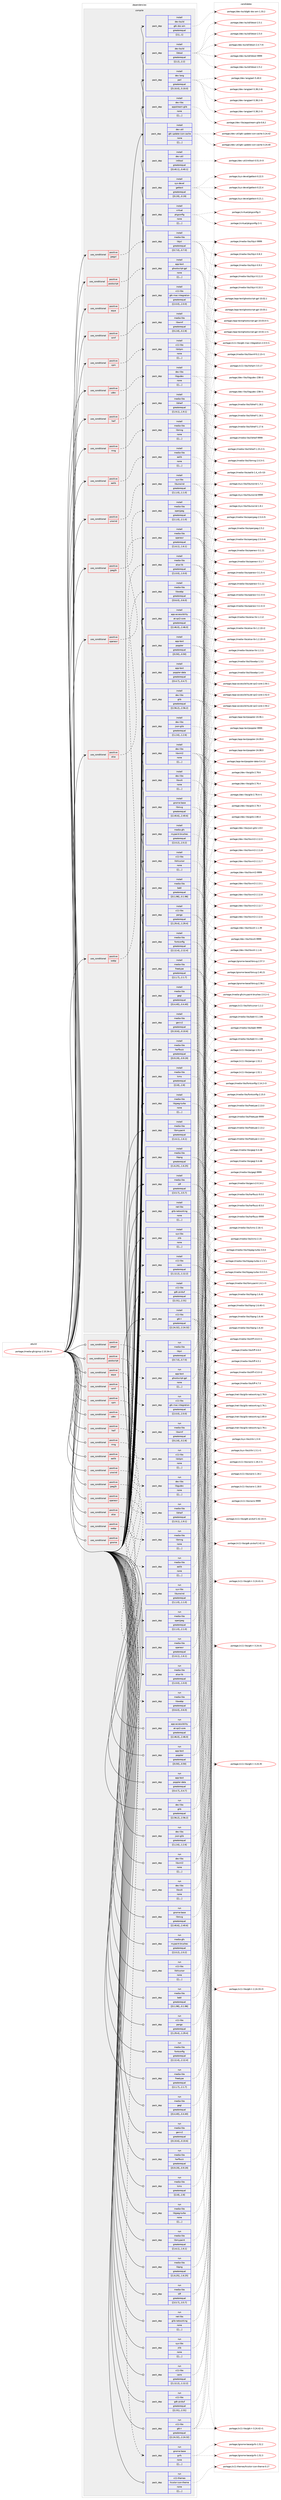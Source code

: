 digraph prolog {

# *************
# Graph options
# *************

newrank=true;
concentrate=true;
compound=true;
graph [rankdir=LR,fontname=Helvetica,fontsize=10,ranksep=1.5];#, ranksep=2.5, nodesep=0.2];
edge  [arrowhead=vee];
node  [fontname=Helvetica,fontsize=10];

# **********
# The ebuild
# **********

subgraph cluster_leftcol {
color=gray;
label=<<i>ebuild</i>>;
id [label="portage://media-gfx/gimp-2.10.34-r2", color=red, width=4, href="../media-gfx/gimp-2.10.34-r2.svg"];
}

# ****************
# The dependencies
# ****************

subgraph cluster_midcol {
color=gray;
label=<<i>dependencies</i>>;
subgraph cluster_compile {
fillcolor="#eeeeee";
style=filled;
label=<<i>compile</i>>;
subgraph cond75932 {
dependency298181 [label=<<TABLE BORDER="0" CELLBORDER="1" CELLSPACING="0" CELLPADDING="4"><TR><TD ROWSPAN="3" CELLPADDING="10">use_conditional</TD></TR><TR><TD>positive</TD></TR><TR><TD>aalib</TD></TR></TABLE>>, shape=none, color=red];
subgraph pack219884 {
dependency298182 [label=<<TABLE BORDER="0" CELLBORDER="1" CELLSPACING="0" CELLPADDING="4" WIDTH="220"><TR><TD ROWSPAN="6" CELLPADDING="30">pack_dep</TD></TR><TR><TD WIDTH="110">install</TD></TR><TR><TD>media-libs</TD></TR><TR><TD>aalib</TD></TR><TR><TD>none</TD></TR><TR><TD>[[],,,,]</TD></TR></TABLE>>, shape=none, color=blue];
}
dependency298181:e -> dependency298182:w [weight=20,style="dashed",arrowhead="vee"];
}
id:e -> dependency298181:w [weight=20,style="solid",arrowhead="vee"];
subgraph cond75933 {
dependency298183 [label=<<TABLE BORDER="0" CELLBORDER="1" CELLSPACING="0" CELLPADDING="4"><TR><TD ROWSPAN="3" CELLPADDING="10">use_conditional</TD></TR><TR><TD>positive</TD></TR><TR><TD>alsa</TD></TR></TABLE>>, shape=none, color=red];
subgraph pack219885 {
dependency298184 [label=<<TABLE BORDER="0" CELLBORDER="1" CELLSPACING="0" CELLPADDING="4" WIDTH="220"><TR><TD ROWSPAN="6" CELLPADDING="30">pack_dep</TD></TR><TR><TD WIDTH="110">install</TD></TR><TR><TD>media-libs</TD></TR><TR><TD>alsa-lib</TD></TR><TR><TD>greaterequal</TD></TR><TR><TD>[[1,0,0],,,1.0.0]</TD></TR></TABLE>>, shape=none, color=blue];
}
dependency298183:e -> dependency298184:w [weight=20,style="dashed",arrowhead="vee"];
}
id:e -> dependency298183:w [weight=20,style="solid",arrowhead="vee"];
subgraph cond75934 {
dependency298185 [label=<<TABLE BORDER="0" CELLBORDER="1" CELLSPACING="0" CELLPADDING="4"><TR><TD ROWSPAN="3" CELLPADDING="10">use_conditional</TD></TR><TR><TD>positive</TD></TR><TR><TD>aqua</TD></TR></TABLE>>, shape=none, color=red];
subgraph pack219886 {
dependency298186 [label=<<TABLE BORDER="0" CELLBORDER="1" CELLSPACING="0" CELLPADDING="4" WIDTH="220"><TR><TD ROWSPAN="6" CELLPADDING="30">pack_dep</TD></TR><TR><TD WIDTH="110">install</TD></TR><TR><TD>x11-libs</TD></TR><TR><TD>gtk-mac-integration</TD></TR><TR><TD>greaterequal</TD></TR><TR><TD>[[2,0,0],,,2.0.0]</TD></TR></TABLE>>, shape=none, color=blue];
}
dependency298185:e -> dependency298186:w [weight=20,style="dashed",arrowhead="vee"];
}
id:e -> dependency298185:w [weight=20,style="solid",arrowhead="vee"];
subgraph cond75935 {
dependency298187 [label=<<TABLE BORDER="0" CELLBORDER="1" CELLSPACING="0" CELLPADDING="4"><TR><TD ROWSPAN="3" CELLPADDING="10">use_conditional</TD></TR><TR><TD>positive</TD></TR><TR><TD>heif</TD></TR></TABLE>>, shape=none, color=red];
subgraph pack219887 {
dependency298188 [label=<<TABLE BORDER="0" CELLBORDER="1" CELLSPACING="0" CELLPADDING="4" WIDTH="220"><TR><TD ROWSPAN="6" CELLPADDING="30">pack_dep</TD></TR><TR><TD WIDTH="110">install</TD></TR><TR><TD>media-libs</TD></TR><TR><TD>libheif</TD></TR><TR><TD>greaterequal</TD></TR><TR><TD>[[1,9,1],,,1.9.1]</TD></TR></TABLE>>, shape=none, color=blue];
}
dependency298187:e -> dependency298188:w [weight=20,style="dashed",arrowhead="vee"];
}
id:e -> dependency298187:w [weight=20,style="solid",arrowhead="vee"];
subgraph cond75936 {
dependency298189 [label=<<TABLE BORDER="0" CELLBORDER="1" CELLSPACING="0" CELLPADDING="4"><TR><TD ROWSPAN="3" CELLPADDING="10">use_conditional</TD></TR><TR><TD>positive</TD></TR><TR><TD>jpeg2k</TD></TR></TABLE>>, shape=none, color=red];
subgraph pack219888 {
dependency298190 [label=<<TABLE BORDER="0" CELLBORDER="1" CELLSPACING="0" CELLPADDING="4" WIDTH="220"><TR><TD ROWSPAN="6" CELLPADDING="30">pack_dep</TD></TR><TR><TD WIDTH="110">install</TD></TR><TR><TD>media-libs</TD></TR><TR><TD>openjpeg</TD></TR><TR><TD>greaterequal</TD></TR><TR><TD>[[2,1,0],,,2.1.0]</TD></TR></TABLE>>, shape=none, color=blue];
}
dependency298189:e -> dependency298190:w [weight=20,style="dashed",arrowhead="vee"];
}
id:e -> dependency298189:w [weight=20,style="solid",arrowhead="vee"];
subgraph cond75937 {
dependency298191 [label=<<TABLE BORDER="0" CELLBORDER="1" CELLSPACING="0" CELLPADDING="4"><TR><TD ROWSPAN="3" CELLPADDING="10">use_conditional</TD></TR><TR><TD>positive</TD></TR><TR><TD>jpegxl</TD></TR></TABLE>>, shape=none, color=red];
subgraph pack219889 {
dependency298192 [label=<<TABLE BORDER="0" CELLBORDER="1" CELLSPACING="0" CELLPADDING="4" WIDTH="220"><TR><TD ROWSPAN="6" CELLPADDING="30">pack_dep</TD></TR><TR><TD WIDTH="110">install</TD></TR><TR><TD>media-libs</TD></TR><TR><TD>libjxl</TD></TR><TR><TD>greaterequal</TD></TR><TR><TD>[[0,7,0],,,0.7.0]</TD></TR></TABLE>>, shape=none, color=blue];
}
dependency298191:e -> dependency298192:w [weight=20,style="dashed",arrowhead="vee"];
}
id:e -> dependency298191:w [weight=20,style="solid",arrowhead="vee"];
subgraph cond75938 {
dependency298193 [label=<<TABLE BORDER="0" CELLBORDER="1" CELLSPACING="0" CELLPADDING="4"><TR><TD ROWSPAN="3" CELLPADDING="10">use_conditional</TD></TR><TR><TD>positive</TD></TR><TR><TD>mng</TD></TR></TABLE>>, shape=none, color=red];
subgraph pack219890 {
dependency298194 [label=<<TABLE BORDER="0" CELLBORDER="1" CELLSPACING="0" CELLPADDING="4" WIDTH="220"><TR><TD ROWSPAN="6" CELLPADDING="30">pack_dep</TD></TR><TR><TD WIDTH="110">install</TD></TR><TR><TD>media-libs</TD></TR><TR><TD>libmng</TD></TR><TR><TD>none</TD></TR><TR><TD>[[],,,,]</TD></TR></TABLE>>, shape=none, color=blue];
}
dependency298193:e -> dependency298194:w [weight=20,style="dashed",arrowhead="vee"];
}
id:e -> dependency298193:w [weight=20,style="solid",arrowhead="vee"];
subgraph cond75939 {
dependency298195 [label=<<TABLE BORDER="0" CELLBORDER="1" CELLSPACING="0" CELLPADDING="4"><TR><TD ROWSPAN="3" CELLPADDING="10">use_conditional</TD></TR><TR><TD>positive</TD></TR><TR><TD>openexr</TD></TR></TABLE>>, shape=none, color=red];
subgraph pack219891 {
dependency298196 [label=<<TABLE BORDER="0" CELLBORDER="1" CELLSPACING="0" CELLPADDING="4" WIDTH="220"><TR><TD ROWSPAN="6" CELLPADDING="30">pack_dep</TD></TR><TR><TD WIDTH="110">install</TD></TR><TR><TD>media-libs</TD></TR><TR><TD>openexr</TD></TR><TR><TD>greaterequal</TD></TR><TR><TD>[[1,6,1],,,1.6.1]</TD></TR></TABLE>>, shape=none, color=blue];
}
dependency298195:e -> dependency298196:w [weight=20,style="dashed",arrowhead="vee"];
}
id:e -> dependency298195:w [weight=20,style="solid",arrowhead="vee"];
subgraph cond75940 {
dependency298197 [label=<<TABLE BORDER="0" CELLBORDER="1" CELLSPACING="0" CELLPADDING="4"><TR><TD ROWSPAN="3" CELLPADDING="10">use_conditional</TD></TR><TR><TD>positive</TD></TR><TR><TD>postscript</TD></TR></TABLE>>, shape=none, color=red];
subgraph pack219892 {
dependency298198 [label=<<TABLE BORDER="0" CELLBORDER="1" CELLSPACING="0" CELLPADDING="4" WIDTH="220"><TR><TD ROWSPAN="6" CELLPADDING="30">pack_dep</TD></TR><TR><TD WIDTH="110">install</TD></TR><TR><TD>app-text</TD></TR><TR><TD>ghostscript-gpl</TD></TR><TR><TD>none</TD></TR><TR><TD>[[],,,,]</TD></TR></TABLE>>, shape=none, color=blue];
}
dependency298197:e -> dependency298198:w [weight=20,style="dashed",arrowhead="vee"];
}
id:e -> dependency298197:w [weight=20,style="solid",arrowhead="vee"];
subgraph cond75941 {
dependency298199 [label=<<TABLE BORDER="0" CELLBORDER="1" CELLSPACING="0" CELLPADDING="4"><TR><TD ROWSPAN="3" CELLPADDING="10">use_conditional</TD></TR><TR><TD>positive</TD></TR><TR><TD>udev</TD></TR></TABLE>>, shape=none, color=red];
subgraph pack219893 {
dependency298200 [label=<<TABLE BORDER="0" CELLBORDER="1" CELLSPACING="0" CELLPADDING="4" WIDTH="220"><TR><TD ROWSPAN="6" CELLPADDING="30">pack_dep</TD></TR><TR><TD WIDTH="110">install</TD></TR><TR><TD>dev-libs</TD></TR><TR><TD>libgudev</TD></TR><TR><TD>none</TD></TR><TR><TD>[[],,,,]</TD></TR></TABLE>>, shape=none, color=blue];
}
dependency298199:e -> dependency298200:w [weight=20,style="dashed",arrowhead="vee"];
}
id:e -> dependency298199:w [weight=20,style="solid",arrowhead="vee"];
subgraph cond75942 {
dependency298201 [label=<<TABLE BORDER="0" CELLBORDER="1" CELLSPACING="0" CELLPADDING="4"><TR><TD ROWSPAN="3" CELLPADDING="10">use_conditional</TD></TR><TR><TD>positive</TD></TR><TR><TD>unwind</TD></TR></TABLE>>, shape=none, color=red];
subgraph pack219894 {
dependency298202 [label=<<TABLE BORDER="0" CELLBORDER="1" CELLSPACING="0" CELLPADDING="4" WIDTH="220"><TR><TD ROWSPAN="6" CELLPADDING="30">pack_dep</TD></TR><TR><TD WIDTH="110">install</TD></TR><TR><TD>sys-libs</TD></TR><TR><TD>libunwind</TD></TR><TR><TD>greaterequal</TD></TR><TR><TD>[[1,1,0],,,1.1.0]</TD></TR></TABLE>>, shape=none, color=blue];
}
dependency298201:e -> dependency298202:w [weight=20,style="dashed",arrowhead="vee"];
}
id:e -> dependency298201:w [weight=20,style="solid",arrowhead="vee"];
subgraph cond75943 {
dependency298203 [label=<<TABLE BORDER="0" CELLBORDER="1" CELLSPACING="0" CELLPADDING="4"><TR><TD ROWSPAN="3" CELLPADDING="10">use_conditional</TD></TR><TR><TD>positive</TD></TR><TR><TD>webp</TD></TR></TABLE>>, shape=none, color=red];
subgraph pack219895 {
dependency298204 [label=<<TABLE BORDER="0" CELLBORDER="1" CELLSPACING="0" CELLPADDING="4" WIDTH="220"><TR><TD ROWSPAN="6" CELLPADDING="30">pack_dep</TD></TR><TR><TD WIDTH="110">install</TD></TR><TR><TD>media-libs</TD></TR><TR><TD>libwebp</TD></TR><TR><TD>greaterequal</TD></TR><TR><TD>[[0,6,0],,,0.6.0]</TD></TR></TABLE>>, shape=none, color=blue];
}
dependency298203:e -> dependency298204:w [weight=20,style="dashed",arrowhead="vee"];
}
id:e -> dependency298203:w [weight=20,style="solid",arrowhead="vee"];
subgraph cond75944 {
dependency298205 [label=<<TABLE BORDER="0" CELLBORDER="1" CELLSPACING="0" CELLPADDING="4"><TR><TD ROWSPAN="3" CELLPADDING="10">use_conditional</TD></TR><TR><TD>positive</TD></TR><TR><TD>wmf</TD></TR></TABLE>>, shape=none, color=red];
subgraph pack219896 {
dependency298206 [label=<<TABLE BORDER="0" CELLBORDER="1" CELLSPACING="0" CELLPADDING="4" WIDTH="220"><TR><TD ROWSPAN="6" CELLPADDING="30">pack_dep</TD></TR><TR><TD WIDTH="110">install</TD></TR><TR><TD>media-libs</TD></TR><TR><TD>libwmf</TD></TR><TR><TD>greaterequal</TD></TR><TR><TD>[[0,2,8],,,0.2.8]</TD></TR></TABLE>>, shape=none, color=blue];
}
dependency298205:e -> dependency298206:w [weight=20,style="dashed",arrowhead="vee"];
}
id:e -> dependency298205:w [weight=20,style="solid",arrowhead="vee"];
subgraph cond75945 {
dependency298207 [label=<<TABLE BORDER="0" CELLBORDER="1" CELLSPACING="0" CELLPADDING="4"><TR><TD ROWSPAN="3" CELLPADDING="10">use_conditional</TD></TR><TR><TD>positive</TD></TR><TR><TD>xpm</TD></TR></TABLE>>, shape=none, color=red];
subgraph pack219897 {
dependency298208 [label=<<TABLE BORDER="0" CELLBORDER="1" CELLSPACING="0" CELLPADDING="4" WIDTH="220"><TR><TD ROWSPAN="6" CELLPADDING="30">pack_dep</TD></TR><TR><TD WIDTH="110">install</TD></TR><TR><TD>x11-libs</TD></TR><TR><TD>libXpm</TD></TR><TR><TD>none</TD></TR><TR><TD>[[],,,,]</TD></TR></TABLE>>, shape=none, color=blue];
}
dependency298207:e -> dependency298208:w [weight=20,style="dashed",arrowhead="vee"];
}
id:e -> dependency298207:w [weight=20,style="solid",arrowhead="vee"];
subgraph pack219898 {
dependency298209 [label=<<TABLE BORDER="0" CELLBORDER="1" CELLSPACING="0" CELLPADDING="4" WIDTH="220"><TR><TD ROWSPAN="6" CELLPADDING="30">pack_dep</TD></TR><TR><TD WIDTH="110">install</TD></TR><TR><TD>app-accessibility</TD></TR><TR><TD>at-spi2-core</TD></TR><TR><TD>greaterequal</TD></TR><TR><TD>[[2,46,0],,,2.46.0]</TD></TR></TABLE>>, shape=none, color=blue];
}
id:e -> dependency298209:w [weight=20,style="solid",arrowhead="vee"];
subgraph pack219899 {
dependency298210 [label=<<TABLE BORDER="0" CELLBORDER="1" CELLSPACING="0" CELLPADDING="4" WIDTH="220"><TR><TD ROWSPAN="6" CELLPADDING="30">pack_dep</TD></TR><TR><TD WIDTH="110">install</TD></TR><TR><TD>app-text</TD></TR><TR><TD>poppler</TD></TR><TR><TD>greaterequal</TD></TR><TR><TD>[[0,50],,,0.50]</TD></TR></TABLE>>, shape=none, color=blue];
}
id:e -> dependency298210:w [weight=20,style="solid",arrowhead="vee"];
subgraph pack219900 {
dependency298211 [label=<<TABLE BORDER="0" CELLBORDER="1" CELLSPACING="0" CELLPADDING="4" WIDTH="220"><TR><TD ROWSPAN="6" CELLPADDING="30">pack_dep</TD></TR><TR><TD WIDTH="110">install</TD></TR><TR><TD>app-text</TD></TR><TR><TD>poppler-data</TD></TR><TR><TD>greaterequal</TD></TR><TR><TD>[[0,4,7],,,0.4.7]</TD></TR></TABLE>>, shape=none, color=blue];
}
id:e -> dependency298211:w [weight=20,style="solid",arrowhead="vee"];
subgraph pack219901 {
dependency298212 [label=<<TABLE BORDER="0" CELLBORDER="1" CELLSPACING="0" CELLPADDING="4" WIDTH="220"><TR><TD ROWSPAN="6" CELLPADDING="30">pack_dep</TD></TR><TR><TD WIDTH="110">install</TD></TR><TR><TD>dev-build</TD></TR><TR><TD>gtk-doc-am</TD></TR><TR><TD>greaterequal</TD></TR><TR><TD>[[1],,,1]</TD></TR></TABLE>>, shape=none, color=blue];
}
id:e -> dependency298212:w [weight=20,style="solid",arrowhead="vee"];
subgraph pack219902 {
dependency298213 [label=<<TABLE BORDER="0" CELLBORDER="1" CELLSPACING="0" CELLPADDING="4" WIDTH="220"><TR><TD ROWSPAN="6" CELLPADDING="30">pack_dep</TD></TR><TR><TD WIDTH="110">install</TD></TR><TR><TD>dev-build</TD></TR><TR><TD>libtool</TD></TR><TR><TD>greaterequal</TD></TR><TR><TD>[[2,2],,,2.2]</TD></TR></TABLE>>, shape=none, color=blue];
}
id:e -> dependency298213:w [weight=20,style="solid",arrowhead="vee"];
subgraph pack219903 {
dependency298214 [label=<<TABLE BORDER="0" CELLBORDER="1" CELLSPACING="0" CELLPADDING="4" WIDTH="220"><TR><TD ROWSPAN="6" CELLPADDING="30">pack_dep</TD></TR><TR><TD WIDTH="110">install</TD></TR><TR><TD>dev-lang</TD></TR><TR><TD>perl</TD></TR><TR><TD>greaterequal</TD></TR><TR><TD>[[5,10,0],,,5.10.0]</TD></TR></TABLE>>, shape=none, color=blue];
}
id:e -> dependency298214:w [weight=20,style="solid",arrowhead="vee"];
subgraph pack219904 {
dependency298215 [label=<<TABLE BORDER="0" CELLBORDER="1" CELLSPACING="0" CELLPADDING="4" WIDTH="220"><TR><TD ROWSPAN="6" CELLPADDING="30">pack_dep</TD></TR><TR><TD WIDTH="110">install</TD></TR><TR><TD>dev-libs</TD></TR><TR><TD>appstream-glib</TD></TR><TR><TD>none</TD></TR><TR><TD>[[],,,,]</TD></TR></TABLE>>, shape=none, color=blue];
}
id:e -> dependency298215:w [weight=20,style="solid",arrowhead="vee"];
subgraph pack219905 {
dependency298216 [label=<<TABLE BORDER="0" CELLBORDER="1" CELLSPACING="0" CELLPADDING="4" WIDTH="220"><TR><TD ROWSPAN="6" CELLPADDING="30">pack_dep</TD></TR><TR><TD WIDTH="110">install</TD></TR><TR><TD>dev-libs</TD></TR><TR><TD>glib</TD></TR><TR><TD>greaterequal</TD></TR><TR><TD>[[2,56,2],,,2.56.2]</TD></TR></TABLE>>, shape=none, color=blue];
}
id:e -> dependency298216:w [weight=20,style="solid",arrowhead="vee"];
subgraph pack219906 {
dependency298217 [label=<<TABLE BORDER="0" CELLBORDER="1" CELLSPACING="0" CELLPADDING="4" WIDTH="220"><TR><TD ROWSPAN="6" CELLPADDING="30">pack_dep</TD></TR><TR><TD WIDTH="110">install</TD></TR><TR><TD>dev-libs</TD></TR><TR><TD>json-glib</TD></TR><TR><TD>greaterequal</TD></TR><TR><TD>[[1,2,6],,,1.2.6]</TD></TR></TABLE>>, shape=none, color=blue];
}
id:e -> dependency298217:w [weight=20,style="solid",arrowhead="vee"];
subgraph pack219907 {
dependency298218 [label=<<TABLE BORDER="0" CELLBORDER="1" CELLSPACING="0" CELLPADDING="4" WIDTH="220"><TR><TD ROWSPAN="6" CELLPADDING="30">pack_dep</TD></TR><TR><TD WIDTH="110">install</TD></TR><TR><TD>dev-libs</TD></TR><TR><TD>libxml2</TD></TR><TR><TD>none</TD></TR><TR><TD>[[],,,,]</TD></TR></TABLE>>, shape=none, color=blue];
}
id:e -> dependency298218:w [weight=20,style="solid",arrowhead="vee"];
subgraph pack219908 {
dependency298219 [label=<<TABLE BORDER="0" CELLBORDER="1" CELLSPACING="0" CELLPADDING="4" WIDTH="220"><TR><TD ROWSPAN="6" CELLPADDING="30">pack_dep</TD></TR><TR><TD WIDTH="110">install</TD></TR><TR><TD>dev-libs</TD></TR><TR><TD>libxslt</TD></TR><TR><TD>none</TD></TR><TR><TD>[[],,,,]</TD></TR></TABLE>>, shape=none, color=blue];
}
id:e -> dependency298219:w [weight=20,style="solid",arrowhead="vee"];
subgraph pack219909 {
dependency298220 [label=<<TABLE BORDER="0" CELLBORDER="1" CELLSPACING="0" CELLPADDING="4" WIDTH="220"><TR><TD ROWSPAN="6" CELLPADDING="30">pack_dep</TD></TR><TR><TD WIDTH="110">install</TD></TR><TR><TD>dev-util</TD></TR><TR><TD>gtk-update-icon-cache</TD></TR><TR><TD>none</TD></TR><TR><TD>[[],,,,]</TD></TR></TABLE>>, shape=none, color=blue];
}
id:e -> dependency298220:w [weight=20,style="solid",arrowhead="vee"];
subgraph pack219910 {
dependency298221 [label=<<TABLE BORDER="0" CELLBORDER="1" CELLSPACING="0" CELLPADDING="4" WIDTH="220"><TR><TD ROWSPAN="6" CELLPADDING="30">pack_dep</TD></TR><TR><TD WIDTH="110">install</TD></TR><TR><TD>dev-util</TD></TR><TR><TD>intltool</TD></TR><TR><TD>greaterequal</TD></TR><TR><TD>[[0,40,1],,,0.40.1]</TD></TR></TABLE>>, shape=none, color=blue];
}
id:e -> dependency298221:w [weight=20,style="solid",arrowhead="vee"];
subgraph pack219911 {
dependency298222 [label=<<TABLE BORDER="0" CELLBORDER="1" CELLSPACING="0" CELLPADDING="4" WIDTH="220"><TR><TD ROWSPAN="6" CELLPADDING="30">pack_dep</TD></TR><TR><TD WIDTH="110">install</TD></TR><TR><TD>gnome-base</TD></TR><TR><TD>librsvg</TD></TR><TR><TD>greaterequal</TD></TR><TR><TD>[[2,40,6],,,2.40.6]</TD></TR></TABLE>>, shape=none, color=blue];
}
id:e -> dependency298222:w [weight=20,style="solid",arrowhead="vee"];
subgraph pack219912 {
dependency298223 [label=<<TABLE BORDER="0" CELLBORDER="1" CELLSPACING="0" CELLPADDING="4" WIDTH="220"><TR><TD ROWSPAN="6" CELLPADDING="30">pack_dep</TD></TR><TR><TD WIDTH="110">install</TD></TR><TR><TD>media-gfx</TD></TR><TR><TD>mypaint-brushes</TD></TR><TR><TD>greaterequal</TD></TR><TR><TD>[[2,0,2],,,2.0.2]</TD></TR></TABLE>>, shape=none, color=blue];
}
id:e -> dependency298223:w [weight=20,style="solid",arrowhead="vee"];
subgraph pack219913 {
dependency298224 [label=<<TABLE BORDER="0" CELLBORDER="1" CELLSPACING="0" CELLPADDING="4" WIDTH="220"><TR><TD ROWSPAN="6" CELLPADDING="30">pack_dep</TD></TR><TR><TD WIDTH="110">install</TD></TR><TR><TD>media-libs</TD></TR><TR><TD>babl</TD></TR><TR><TD>greaterequal</TD></TR><TR><TD>[[0,1,98],,,0.1.98]</TD></TR></TABLE>>, shape=none, color=blue];
}
id:e -> dependency298224:w [weight=20,style="solid",arrowhead="vee"];
subgraph pack219914 {
dependency298225 [label=<<TABLE BORDER="0" CELLBORDER="1" CELLSPACING="0" CELLPADDING="4" WIDTH="220"><TR><TD ROWSPAN="6" CELLPADDING="30">pack_dep</TD></TR><TR><TD WIDTH="110">install</TD></TR><TR><TD>media-libs</TD></TR><TR><TD>fontconfig</TD></TR><TR><TD>greaterequal</TD></TR><TR><TD>[[2,12,4],,,2.12.4]</TD></TR></TABLE>>, shape=none, color=blue];
}
id:e -> dependency298225:w [weight=20,style="solid",arrowhead="vee"];
subgraph pack219915 {
dependency298226 [label=<<TABLE BORDER="0" CELLBORDER="1" CELLSPACING="0" CELLPADDING="4" WIDTH="220"><TR><TD ROWSPAN="6" CELLPADDING="30">pack_dep</TD></TR><TR><TD WIDTH="110">install</TD></TR><TR><TD>media-libs</TD></TR><TR><TD>freetype</TD></TR><TR><TD>greaterequal</TD></TR><TR><TD>[[2,1,7],,,2.1.7]</TD></TR></TABLE>>, shape=none, color=blue];
}
id:e -> dependency298226:w [weight=20,style="solid",arrowhead="vee"];
subgraph pack219916 {
dependency298227 [label=<<TABLE BORDER="0" CELLBORDER="1" CELLSPACING="0" CELLPADDING="4" WIDTH="220"><TR><TD ROWSPAN="6" CELLPADDING="30">pack_dep</TD></TR><TR><TD WIDTH="110">install</TD></TR><TR><TD>media-libs</TD></TR><TR><TD>gegl</TD></TR><TR><TD>greaterequal</TD></TR><TR><TD>[[0,4,40],,,0.4.40]</TD></TR></TABLE>>, shape=none, color=blue];
}
id:e -> dependency298227:w [weight=20,style="solid",arrowhead="vee"];
subgraph pack219917 {
dependency298228 [label=<<TABLE BORDER="0" CELLBORDER="1" CELLSPACING="0" CELLPADDING="4" WIDTH="220"><TR><TD ROWSPAN="6" CELLPADDING="30">pack_dep</TD></TR><TR><TD WIDTH="110">install</TD></TR><TR><TD>media-libs</TD></TR><TR><TD>gexiv2</TD></TR><TR><TD>greaterequal</TD></TR><TR><TD>[[0,10,6],,,0.10.6]</TD></TR></TABLE>>, shape=none, color=blue];
}
id:e -> dependency298228:w [weight=20,style="solid",arrowhead="vee"];
subgraph pack219918 {
dependency298229 [label=<<TABLE BORDER="0" CELLBORDER="1" CELLSPACING="0" CELLPADDING="4" WIDTH="220"><TR><TD ROWSPAN="6" CELLPADDING="30">pack_dep</TD></TR><TR><TD WIDTH="110">install</TD></TR><TR><TD>media-libs</TD></TR><TR><TD>harfbuzz</TD></TR><TR><TD>greaterequal</TD></TR><TR><TD>[[0,9,19],,,0.9.19]</TD></TR></TABLE>>, shape=none, color=blue];
}
id:e -> dependency298229:w [weight=20,style="solid",arrowhead="vee"];
subgraph pack219919 {
dependency298230 [label=<<TABLE BORDER="0" CELLBORDER="1" CELLSPACING="0" CELLPADDING="4" WIDTH="220"><TR><TD ROWSPAN="6" CELLPADDING="30">pack_dep</TD></TR><TR><TD WIDTH="110">install</TD></TR><TR><TD>media-libs</TD></TR><TR><TD>lcms</TD></TR><TR><TD>greaterequal</TD></TR><TR><TD>[[2,8],,,2.8]</TD></TR></TABLE>>, shape=none, color=blue];
}
id:e -> dependency298230:w [weight=20,style="solid",arrowhead="vee"];
subgraph pack219920 {
dependency298231 [label=<<TABLE BORDER="0" CELLBORDER="1" CELLSPACING="0" CELLPADDING="4" WIDTH="220"><TR><TD ROWSPAN="6" CELLPADDING="30">pack_dep</TD></TR><TR><TD WIDTH="110">install</TD></TR><TR><TD>media-libs</TD></TR><TR><TD>libjpeg-turbo</TD></TR><TR><TD>none</TD></TR><TR><TD>[[],,,,]</TD></TR></TABLE>>, shape=none, color=blue];
}
id:e -> dependency298231:w [weight=20,style="solid",arrowhead="vee"];
subgraph pack219921 {
dependency298232 [label=<<TABLE BORDER="0" CELLBORDER="1" CELLSPACING="0" CELLPADDING="4" WIDTH="220"><TR><TD ROWSPAN="6" CELLPADDING="30">pack_dep</TD></TR><TR><TD WIDTH="110">install</TD></TR><TR><TD>media-libs</TD></TR><TR><TD>libmypaint</TD></TR><TR><TD>greaterequal</TD></TR><TR><TD>[[1,6,1],,,1.6.1]</TD></TR></TABLE>>, shape=none, color=blue];
}
id:e -> dependency298232:w [weight=20,style="solid",arrowhead="vee"];
subgraph pack219922 {
dependency298233 [label=<<TABLE BORDER="0" CELLBORDER="1" CELLSPACING="0" CELLPADDING="4" WIDTH="220"><TR><TD ROWSPAN="6" CELLPADDING="30">pack_dep</TD></TR><TR><TD WIDTH="110">install</TD></TR><TR><TD>media-libs</TD></TR><TR><TD>libpng</TD></TR><TR><TD>greaterequal</TD></TR><TR><TD>[[1,6,25],,,1.6.25]</TD></TR></TABLE>>, shape=none, color=blue];
}
id:e -> dependency298233:w [weight=20,style="solid",arrowhead="vee"];
subgraph pack219923 {
dependency298234 [label=<<TABLE BORDER="0" CELLBORDER="1" CELLSPACING="0" CELLPADDING="4" WIDTH="220"><TR><TD ROWSPAN="6" CELLPADDING="30">pack_dep</TD></TR><TR><TD WIDTH="110">install</TD></TR><TR><TD>media-libs</TD></TR><TR><TD>tiff</TD></TR><TR><TD>greaterequal</TD></TR><TR><TD>[[3,5,7],,,3.5.7]</TD></TR></TABLE>>, shape=none, color=blue];
}
id:e -> dependency298234:w [weight=20,style="solid",arrowhead="vee"];
subgraph pack219924 {
dependency298235 [label=<<TABLE BORDER="0" CELLBORDER="1" CELLSPACING="0" CELLPADDING="4" WIDTH="220"><TR><TD ROWSPAN="6" CELLPADDING="30">pack_dep</TD></TR><TR><TD WIDTH="110">install</TD></TR><TR><TD>net-libs</TD></TR><TR><TD>glib-networking</TD></TR><TR><TD>none</TD></TR><TR><TD>[[],,,,]</TD></TR></TABLE>>, shape=none, color=blue];
}
id:e -> dependency298235:w [weight=20,style="solid",arrowhead="vee"];
subgraph pack219925 {
dependency298236 [label=<<TABLE BORDER="0" CELLBORDER="1" CELLSPACING="0" CELLPADDING="4" WIDTH="220"><TR><TD ROWSPAN="6" CELLPADDING="30">pack_dep</TD></TR><TR><TD WIDTH="110">install</TD></TR><TR><TD>sys-devel</TD></TR><TR><TD>gettext</TD></TR><TR><TD>greaterequal</TD></TR><TR><TD>[[0,19],,,0.19]</TD></TR></TABLE>>, shape=none, color=blue];
}
id:e -> dependency298236:w [weight=20,style="solid",arrowhead="vee"];
subgraph pack219926 {
dependency298237 [label=<<TABLE BORDER="0" CELLBORDER="1" CELLSPACING="0" CELLPADDING="4" WIDTH="220"><TR><TD ROWSPAN="6" CELLPADDING="30">pack_dep</TD></TR><TR><TD WIDTH="110">install</TD></TR><TR><TD>sys-libs</TD></TR><TR><TD>zlib</TD></TR><TR><TD>none</TD></TR><TR><TD>[[],,,,]</TD></TR></TABLE>>, shape=none, color=blue];
}
id:e -> dependency298237:w [weight=20,style="solid",arrowhead="vee"];
subgraph pack219927 {
dependency298238 [label=<<TABLE BORDER="0" CELLBORDER="1" CELLSPACING="0" CELLPADDING="4" WIDTH="220"><TR><TD ROWSPAN="6" CELLPADDING="30">pack_dep</TD></TR><TR><TD WIDTH="110">install</TD></TR><TR><TD>virtual</TD></TR><TR><TD>pkgconfig</TD></TR><TR><TD>none</TD></TR><TR><TD>[[],,,,]</TD></TR></TABLE>>, shape=none, color=blue];
}
id:e -> dependency298238:w [weight=20,style="solid",arrowhead="vee"];
subgraph pack219928 {
dependency298239 [label=<<TABLE BORDER="0" CELLBORDER="1" CELLSPACING="0" CELLPADDING="4" WIDTH="220"><TR><TD ROWSPAN="6" CELLPADDING="30">pack_dep</TD></TR><TR><TD WIDTH="110">install</TD></TR><TR><TD>x11-libs</TD></TR><TR><TD>cairo</TD></TR><TR><TD>greaterequal</TD></TR><TR><TD>[[1,12,2],,,1.12.2]</TD></TR></TABLE>>, shape=none, color=blue];
}
id:e -> dependency298239:w [weight=20,style="solid",arrowhead="vee"];
subgraph pack219929 {
dependency298240 [label=<<TABLE BORDER="0" CELLBORDER="1" CELLSPACING="0" CELLPADDING="4" WIDTH="220"><TR><TD ROWSPAN="6" CELLPADDING="30">pack_dep</TD></TR><TR><TD WIDTH="110">install</TD></TR><TR><TD>x11-libs</TD></TR><TR><TD>gdk-pixbuf</TD></TR><TR><TD>greaterequal</TD></TR><TR><TD>[[2,31],,,2.31]</TD></TR></TABLE>>, shape=none, color=blue];
}
id:e -> dependency298240:w [weight=20,style="solid",arrowhead="vee"];
subgraph pack219930 {
dependency298241 [label=<<TABLE BORDER="0" CELLBORDER="1" CELLSPACING="0" CELLPADDING="4" WIDTH="220"><TR><TD ROWSPAN="6" CELLPADDING="30">pack_dep</TD></TR><TR><TD WIDTH="110">install</TD></TR><TR><TD>x11-libs</TD></TR><TR><TD>gtk+</TD></TR><TR><TD>greaterequal</TD></TR><TR><TD>[[2,24,32],,,2.24.32]</TD></TR></TABLE>>, shape=none, color=blue];
}
id:e -> dependency298241:w [weight=20,style="solid",arrowhead="vee"];
subgraph pack219931 {
dependency298242 [label=<<TABLE BORDER="0" CELLBORDER="1" CELLSPACING="0" CELLPADDING="4" WIDTH="220"><TR><TD ROWSPAN="6" CELLPADDING="30">pack_dep</TD></TR><TR><TD WIDTH="110">install</TD></TR><TR><TD>x11-libs</TD></TR><TR><TD>libXcursor</TD></TR><TR><TD>none</TD></TR><TR><TD>[[],,,,]</TD></TR></TABLE>>, shape=none, color=blue];
}
id:e -> dependency298242:w [weight=20,style="solid",arrowhead="vee"];
subgraph pack219932 {
dependency298243 [label=<<TABLE BORDER="0" CELLBORDER="1" CELLSPACING="0" CELLPADDING="4" WIDTH="220"><TR><TD ROWSPAN="6" CELLPADDING="30">pack_dep</TD></TR><TR><TD WIDTH="110">install</TD></TR><TR><TD>x11-libs</TD></TR><TR><TD>pango</TD></TR><TR><TD>greaterequal</TD></TR><TR><TD>[[1,29,4],,,1.29.4]</TD></TR></TABLE>>, shape=none, color=blue];
}
id:e -> dependency298243:w [weight=20,style="solid",arrowhead="vee"];
}
subgraph cluster_compileandrun {
fillcolor="#eeeeee";
style=filled;
label=<<i>compile and run</i>>;
}
subgraph cluster_run {
fillcolor="#eeeeee";
style=filled;
label=<<i>run</i>>;
subgraph cond75946 {
dependency298244 [label=<<TABLE BORDER="0" CELLBORDER="1" CELLSPACING="0" CELLPADDING="4"><TR><TD ROWSPAN="3" CELLPADDING="10">use_conditional</TD></TR><TR><TD>positive</TD></TR><TR><TD>aalib</TD></TR></TABLE>>, shape=none, color=red];
subgraph pack219933 {
dependency298245 [label=<<TABLE BORDER="0" CELLBORDER="1" CELLSPACING="0" CELLPADDING="4" WIDTH="220"><TR><TD ROWSPAN="6" CELLPADDING="30">pack_dep</TD></TR><TR><TD WIDTH="110">run</TD></TR><TR><TD>media-libs</TD></TR><TR><TD>aalib</TD></TR><TR><TD>none</TD></TR><TR><TD>[[],,,,]</TD></TR></TABLE>>, shape=none, color=blue];
}
dependency298244:e -> dependency298245:w [weight=20,style="dashed",arrowhead="vee"];
}
id:e -> dependency298244:w [weight=20,style="solid",arrowhead="odot"];
subgraph cond75947 {
dependency298246 [label=<<TABLE BORDER="0" CELLBORDER="1" CELLSPACING="0" CELLPADDING="4"><TR><TD ROWSPAN="3" CELLPADDING="10">use_conditional</TD></TR><TR><TD>positive</TD></TR><TR><TD>alsa</TD></TR></TABLE>>, shape=none, color=red];
subgraph pack219934 {
dependency298247 [label=<<TABLE BORDER="0" CELLBORDER="1" CELLSPACING="0" CELLPADDING="4" WIDTH="220"><TR><TD ROWSPAN="6" CELLPADDING="30">pack_dep</TD></TR><TR><TD WIDTH="110">run</TD></TR><TR><TD>media-libs</TD></TR><TR><TD>alsa-lib</TD></TR><TR><TD>greaterequal</TD></TR><TR><TD>[[1,0,0],,,1.0.0]</TD></TR></TABLE>>, shape=none, color=blue];
}
dependency298246:e -> dependency298247:w [weight=20,style="dashed",arrowhead="vee"];
}
id:e -> dependency298246:w [weight=20,style="solid",arrowhead="odot"];
subgraph cond75948 {
dependency298248 [label=<<TABLE BORDER="0" CELLBORDER="1" CELLSPACING="0" CELLPADDING="4"><TR><TD ROWSPAN="3" CELLPADDING="10">use_conditional</TD></TR><TR><TD>positive</TD></TR><TR><TD>aqua</TD></TR></TABLE>>, shape=none, color=red];
subgraph pack219935 {
dependency298249 [label=<<TABLE BORDER="0" CELLBORDER="1" CELLSPACING="0" CELLPADDING="4" WIDTH="220"><TR><TD ROWSPAN="6" CELLPADDING="30">pack_dep</TD></TR><TR><TD WIDTH="110">run</TD></TR><TR><TD>x11-libs</TD></TR><TR><TD>gtk-mac-integration</TD></TR><TR><TD>greaterequal</TD></TR><TR><TD>[[2,0,0],,,2.0.0]</TD></TR></TABLE>>, shape=none, color=blue];
}
dependency298248:e -> dependency298249:w [weight=20,style="dashed",arrowhead="vee"];
}
id:e -> dependency298248:w [weight=20,style="solid",arrowhead="odot"];
subgraph cond75949 {
dependency298250 [label=<<TABLE BORDER="0" CELLBORDER="1" CELLSPACING="0" CELLPADDING="4"><TR><TD ROWSPAN="3" CELLPADDING="10">use_conditional</TD></TR><TR><TD>positive</TD></TR><TR><TD>gnome</TD></TR></TABLE>>, shape=none, color=red];
subgraph pack219936 {
dependency298251 [label=<<TABLE BORDER="0" CELLBORDER="1" CELLSPACING="0" CELLPADDING="4" WIDTH="220"><TR><TD ROWSPAN="6" CELLPADDING="30">pack_dep</TD></TR><TR><TD WIDTH="110">run</TD></TR><TR><TD>gnome-base</TD></TR><TR><TD>gvfs</TD></TR><TR><TD>none</TD></TR><TR><TD>[[],,,,]</TD></TR></TABLE>>, shape=none, color=blue];
}
dependency298250:e -> dependency298251:w [weight=20,style="dashed",arrowhead="vee"];
}
id:e -> dependency298250:w [weight=20,style="solid",arrowhead="odot"];
subgraph cond75950 {
dependency298252 [label=<<TABLE BORDER="0" CELLBORDER="1" CELLSPACING="0" CELLPADDING="4"><TR><TD ROWSPAN="3" CELLPADDING="10">use_conditional</TD></TR><TR><TD>positive</TD></TR><TR><TD>heif</TD></TR></TABLE>>, shape=none, color=red];
subgraph pack219937 {
dependency298253 [label=<<TABLE BORDER="0" CELLBORDER="1" CELLSPACING="0" CELLPADDING="4" WIDTH="220"><TR><TD ROWSPAN="6" CELLPADDING="30">pack_dep</TD></TR><TR><TD WIDTH="110">run</TD></TR><TR><TD>media-libs</TD></TR><TR><TD>libheif</TD></TR><TR><TD>greaterequal</TD></TR><TR><TD>[[1,9,1],,,1.9.1]</TD></TR></TABLE>>, shape=none, color=blue];
}
dependency298252:e -> dependency298253:w [weight=20,style="dashed",arrowhead="vee"];
}
id:e -> dependency298252:w [weight=20,style="solid",arrowhead="odot"];
subgraph cond75951 {
dependency298254 [label=<<TABLE BORDER="0" CELLBORDER="1" CELLSPACING="0" CELLPADDING="4"><TR><TD ROWSPAN="3" CELLPADDING="10">use_conditional</TD></TR><TR><TD>positive</TD></TR><TR><TD>jpeg2k</TD></TR></TABLE>>, shape=none, color=red];
subgraph pack219938 {
dependency298255 [label=<<TABLE BORDER="0" CELLBORDER="1" CELLSPACING="0" CELLPADDING="4" WIDTH="220"><TR><TD ROWSPAN="6" CELLPADDING="30">pack_dep</TD></TR><TR><TD WIDTH="110">run</TD></TR><TR><TD>media-libs</TD></TR><TR><TD>openjpeg</TD></TR><TR><TD>greaterequal</TD></TR><TR><TD>[[2,1,0],,,2.1.0]</TD></TR></TABLE>>, shape=none, color=blue];
}
dependency298254:e -> dependency298255:w [weight=20,style="dashed",arrowhead="vee"];
}
id:e -> dependency298254:w [weight=20,style="solid",arrowhead="odot"];
subgraph cond75952 {
dependency298256 [label=<<TABLE BORDER="0" CELLBORDER="1" CELLSPACING="0" CELLPADDING="4"><TR><TD ROWSPAN="3" CELLPADDING="10">use_conditional</TD></TR><TR><TD>positive</TD></TR><TR><TD>jpegxl</TD></TR></TABLE>>, shape=none, color=red];
subgraph pack219939 {
dependency298257 [label=<<TABLE BORDER="0" CELLBORDER="1" CELLSPACING="0" CELLPADDING="4" WIDTH="220"><TR><TD ROWSPAN="6" CELLPADDING="30">pack_dep</TD></TR><TR><TD WIDTH="110">run</TD></TR><TR><TD>media-libs</TD></TR><TR><TD>libjxl</TD></TR><TR><TD>greaterequal</TD></TR><TR><TD>[[0,7,0],,,0.7.0]</TD></TR></TABLE>>, shape=none, color=blue];
}
dependency298256:e -> dependency298257:w [weight=20,style="dashed",arrowhead="vee"];
}
id:e -> dependency298256:w [weight=20,style="solid",arrowhead="odot"];
subgraph cond75953 {
dependency298258 [label=<<TABLE BORDER="0" CELLBORDER="1" CELLSPACING="0" CELLPADDING="4"><TR><TD ROWSPAN="3" CELLPADDING="10">use_conditional</TD></TR><TR><TD>positive</TD></TR><TR><TD>mng</TD></TR></TABLE>>, shape=none, color=red];
subgraph pack219940 {
dependency298259 [label=<<TABLE BORDER="0" CELLBORDER="1" CELLSPACING="0" CELLPADDING="4" WIDTH="220"><TR><TD ROWSPAN="6" CELLPADDING="30">pack_dep</TD></TR><TR><TD WIDTH="110">run</TD></TR><TR><TD>media-libs</TD></TR><TR><TD>libmng</TD></TR><TR><TD>none</TD></TR><TR><TD>[[],,,,]</TD></TR></TABLE>>, shape=none, color=blue];
}
dependency298258:e -> dependency298259:w [weight=20,style="dashed",arrowhead="vee"];
}
id:e -> dependency298258:w [weight=20,style="solid",arrowhead="odot"];
subgraph cond75954 {
dependency298260 [label=<<TABLE BORDER="0" CELLBORDER="1" CELLSPACING="0" CELLPADDING="4"><TR><TD ROWSPAN="3" CELLPADDING="10">use_conditional</TD></TR><TR><TD>positive</TD></TR><TR><TD>openexr</TD></TR></TABLE>>, shape=none, color=red];
subgraph pack219941 {
dependency298261 [label=<<TABLE BORDER="0" CELLBORDER="1" CELLSPACING="0" CELLPADDING="4" WIDTH="220"><TR><TD ROWSPAN="6" CELLPADDING="30">pack_dep</TD></TR><TR><TD WIDTH="110">run</TD></TR><TR><TD>media-libs</TD></TR><TR><TD>openexr</TD></TR><TR><TD>greaterequal</TD></TR><TR><TD>[[1,6,1],,,1.6.1]</TD></TR></TABLE>>, shape=none, color=blue];
}
dependency298260:e -> dependency298261:w [weight=20,style="dashed",arrowhead="vee"];
}
id:e -> dependency298260:w [weight=20,style="solid",arrowhead="odot"];
subgraph cond75955 {
dependency298262 [label=<<TABLE BORDER="0" CELLBORDER="1" CELLSPACING="0" CELLPADDING="4"><TR><TD ROWSPAN="3" CELLPADDING="10">use_conditional</TD></TR><TR><TD>positive</TD></TR><TR><TD>postscript</TD></TR></TABLE>>, shape=none, color=red];
subgraph pack219942 {
dependency298263 [label=<<TABLE BORDER="0" CELLBORDER="1" CELLSPACING="0" CELLPADDING="4" WIDTH="220"><TR><TD ROWSPAN="6" CELLPADDING="30">pack_dep</TD></TR><TR><TD WIDTH="110">run</TD></TR><TR><TD>app-text</TD></TR><TR><TD>ghostscript-gpl</TD></TR><TR><TD>none</TD></TR><TR><TD>[[],,,,]</TD></TR></TABLE>>, shape=none, color=blue];
}
dependency298262:e -> dependency298263:w [weight=20,style="dashed",arrowhead="vee"];
}
id:e -> dependency298262:w [weight=20,style="solid",arrowhead="odot"];
subgraph cond75956 {
dependency298264 [label=<<TABLE BORDER="0" CELLBORDER="1" CELLSPACING="0" CELLPADDING="4"><TR><TD ROWSPAN="3" CELLPADDING="10">use_conditional</TD></TR><TR><TD>positive</TD></TR><TR><TD>udev</TD></TR></TABLE>>, shape=none, color=red];
subgraph pack219943 {
dependency298265 [label=<<TABLE BORDER="0" CELLBORDER="1" CELLSPACING="0" CELLPADDING="4" WIDTH="220"><TR><TD ROWSPAN="6" CELLPADDING="30">pack_dep</TD></TR><TR><TD WIDTH="110">run</TD></TR><TR><TD>dev-libs</TD></TR><TR><TD>libgudev</TD></TR><TR><TD>none</TD></TR><TR><TD>[[],,,,]</TD></TR></TABLE>>, shape=none, color=blue];
}
dependency298264:e -> dependency298265:w [weight=20,style="dashed",arrowhead="vee"];
}
id:e -> dependency298264:w [weight=20,style="solid",arrowhead="odot"];
subgraph cond75957 {
dependency298266 [label=<<TABLE BORDER="0" CELLBORDER="1" CELLSPACING="0" CELLPADDING="4"><TR><TD ROWSPAN="3" CELLPADDING="10">use_conditional</TD></TR><TR><TD>positive</TD></TR><TR><TD>unwind</TD></TR></TABLE>>, shape=none, color=red];
subgraph pack219944 {
dependency298267 [label=<<TABLE BORDER="0" CELLBORDER="1" CELLSPACING="0" CELLPADDING="4" WIDTH="220"><TR><TD ROWSPAN="6" CELLPADDING="30">pack_dep</TD></TR><TR><TD WIDTH="110">run</TD></TR><TR><TD>sys-libs</TD></TR><TR><TD>libunwind</TD></TR><TR><TD>greaterequal</TD></TR><TR><TD>[[1,1,0],,,1.1.0]</TD></TR></TABLE>>, shape=none, color=blue];
}
dependency298266:e -> dependency298267:w [weight=20,style="dashed",arrowhead="vee"];
}
id:e -> dependency298266:w [weight=20,style="solid",arrowhead="odot"];
subgraph cond75958 {
dependency298268 [label=<<TABLE BORDER="0" CELLBORDER="1" CELLSPACING="0" CELLPADDING="4"><TR><TD ROWSPAN="3" CELLPADDING="10">use_conditional</TD></TR><TR><TD>positive</TD></TR><TR><TD>webp</TD></TR></TABLE>>, shape=none, color=red];
subgraph pack219945 {
dependency298269 [label=<<TABLE BORDER="0" CELLBORDER="1" CELLSPACING="0" CELLPADDING="4" WIDTH="220"><TR><TD ROWSPAN="6" CELLPADDING="30">pack_dep</TD></TR><TR><TD WIDTH="110">run</TD></TR><TR><TD>media-libs</TD></TR><TR><TD>libwebp</TD></TR><TR><TD>greaterequal</TD></TR><TR><TD>[[0,6,0],,,0.6.0]</TD></TR></TABLE>>, shape=none, color=blue];
}
dependency298268:e -> dependency298269:w [weight=20,style="dashed",arrowhead="vee"];
}
id:e -> dependency298268:w [weight=20,style="solid",arrowhead="odot"];
subgraph cond75959 {
dependency298270 [label=<<TABLE BORDER="0" CELLBORDER="1" CELLSPACING="0" CELLPADDING="4"><TR><TD ROWSPAN="3" CELLPADDING="10">use_conditional</TD></TR><TR><TD>positive</TD></TR><TR><TD>wmf</TD></TR></TABLE>>, shape=none, color=red];
subgraph pack219946 {
dependency298271 [label=<<TABLE BORDER="0" CELLBORDER="1" CELLSPACING="0" CELLPADDING="4" WIDTH="220"><TR><TD ROWSPAN="6" CELLPADDING="30">pack_dep</TD></TR><TR><TD WIDTH="110">run</TD></TR><TR><TD>media-libs</TD></TR><TR><TD>libwmf</TD></TR><TR><TD>greaterequal</TD></TR><TR><TD>[[0,2,8],,,0.2.8]</TD></TR></TABLE>>, shape=none, color=blue];
}
dependency298270:e -> dependency298271:w [weight=20,style="dashed",arrowhead="vee"];
}
id:e -> dependency298270:w [weight=20,style="solid",arrowhead="odot"];
subgraph cond75960 {
dependency298272 [label=<<TABLE BORDER="0" CELLBORDER="1" CELLSPACING="0" CELLPADDING="4"><TR><TD ROWSPAN="3" CELLPADDING="10">use_conditional</TD></TR><TR><TD>positive</TD></TR><TR><TD>xpm</TD></TR></TABLE>>, shape=none, color=red];
subgraph pack219947 {
dependency298273 [label=<<TABLE BORDER="0" CELLBORDER="1" CELLSPACING="0" CELLPADDING="4" WIDTH="220"><TR><TD ROWSPAN="6" CELLPADDING="30">pack_dep</TD></TR><TR><TD WIDTH="110">run</TD></TR><TR><TD>x11-libs</TD></TR><TR><TD>libXpm</TD></TR><TR><TD>none</TD></TR><TR><TD>[[],,,,]</TD></TR></TABLE>>, shape=none, color=blue];
}
dependency298272:e -> dependency298273:w [weight=20,style="dashed",arrowhead="vee"];
}
id:e -> dependency298272:w [weight=20,style="solid",arrowhead="odot"];
subgraph pack219948 {
dependency298274 [label=<<TABLE BORDER="0" CELLBORDER="1" CELLSPACING="0" CELLPADDING="4" WIDTH="220"><TR><TD ROWSPAN="6" CELLPADDING="30">pack_dep</TD></TR><TR><TD WIDTH="110">run</TD></TR><TR><TD>app-accessibility</TD></TR><TR><TD>at-spi2-core</TD></TR><TR><TD>greaterequal</TD></TR><TR><TD>[[2,46,0],,,2.46.0]</TD></TR></TABLE>>, shape=none, color=blue];
}
id:e -> dependency298274:w [weight=20,style="solid",arrowhead="odot"];
subgraph pack219949 {
dependency298275 [label=<<TABLE BORDER="0" CELLBORDER="1" CELLSPACING="0" CELLPADDING="4" WIDTH="220"><TR><TD ROWSPAN="6" CELLPADDING="30">pack_dep</TD></TR><TR><TD WIDTH="110">run</TD></TR><TR><TD>app-text</TD></TR><TR><TD>poppler</TD></TR><TR><TD>greaterequal</TD></TR><TR><TD>[[0,50],,,0.50]</TD></TR></TABLE>>, shape=none, color=blue];
}
id:e -> dependency298275:w [weight=20,style="solid",arrowhead="odot"];
subgraph pack219950 {
dependency298276 [label=<<TABLE BORDER="0" CELLBORDER="1" CELLSPACING="0" CELLPADDING="4" WIDTH="220"><TR><TD ROWSPAN="6" CELLPADDING="30">pack_dep</TD></TR><TR><TD WIDTH="110">run</TD></TR><TR><TD>app-text</TD></TR><TR><TD>poppler-data</TD></TR><TR><TD>greaterequal</TD></TR><TR><TD>[[0,4,7],,,0.4.7]</TD></TR></TABLE>>, shape=none, color=blue];
}
id:e -> dependency298276:w [weight=20,style="solid",arrowhead="odot"];
subgraph pack219951 {
dependency298277 [label=<<TABLE BORDER="0" CELLBORDER="1" CELLSPACING="0" CELLPADDING="4" WIDTH="220"><TR><TD ROWSPAN="6" CELLPADDING="30">pack_dep</TD></TR><TR><TD WIDTH="110">run</TD></TR><TR><TD>dev-libs</TD></TR><TR><TD>glib</TD></TR><TR><TD>greaterequal</TD></TR><TR><TD>[[2,56,2],,,2.56.2]</TD></TR></TABLE>>, shape=none, color=blue];
}
id:e -> dependency298277:w [weight=20,style="solid",arrowhead="odot"];
subgraph pack219952 {
dependency298278 [label=<<TABLE BORDER="0" CELLBORDER="1" CELLSPACING="0" CELLPADDING="4" WIDTH="220"><TR><TD ROWSPAN="6" CELLPADDING="30">pack_dep</TD></TR><TR><TD WIDTH="110">run</TD></TR><TR><TD>dev-libs</TD></TR><TR><TD>json-glib</TD></TR><TR><TD>greaterequal</TD></TR><TR><TD>[[1,2,6],,,1.2.6]</TD></TR></TABLE>>, shape=none, color=blue];
}
id:e -> dependency298278:w [weight=20,style="solid",arrowhead="odot"];
subgraph pack219953 {
dependency298279 [label=<<TABLE BORDER="0" CELLBORDER="1" CELLSPACING="0" CELLPADDING="4" WIDTH="220"><TR><TD ROWSPAN="6" CELLPADDING="30">pack_dep</TD></TR><TR><TD WIDTH="110">run</TD></TR><TR><TD>dev-libs</TD></TR><TR><TD>libxml2</TD></TR><TR><TD>none</TD></TR><TR><TD>[[],,,,]</TD></TR></TABLE>>, shape=none, color=blue];
}
id:e -> dependency298279:w [weight=20,style="solid",arrowhead="odot"];
subgraph pack219954 {
dependency298280 [label=<<TABLE BORDER="0" CELLBORDER="1" CELLSPACING="0" CELLPADDING="4" WIDTH="220"><TR><TD ROWSPAN="6" CELLPADDING="30">pack_dep</TD></TR><TR><TD WIDTH="110">run</TD></TR><TR><TD>dev-libs</TD></TR><TR><TD>libxslt</TD></TR><TR><TD>none</TD></TR><TR><TD>[[],,,,]</TD></TR></TABLE>>, shape=none, color=blue];
}
id:e -> dependency298280:w [weight=20,style="solid",arrowhead="odot"];
subgraph pack219955 {
dependency298281 [label=<<TABLE BORDER="0" CELLBORDER="1" CELLSPACING="0" CELLPADDING="4" WIDTH="220"><TR><TD ROWSPAN="6" CELLPADDING="30">pack_dep</TD></TR><TR><TD WIDTH="110">run</TD></TR><TR><TD>gnome-base</TD></TR><TR><TD>librsvg</TD></TR><TR><TD>greaterequal</TD></TR><TR><TD>[[2,40,6],,,2.40.6]</TD></TR></TABLE>>, shape=none, color=blue];
}
id:e -> dependency298281:w [weight=20,style="solid",arrowhead="odot"];
subgraph pack219956 {
dependency298282 [label=<<TABLE BORDER="0" CELLBORDER="1" CELLSPACING="0" CELLPADDING="4" WIDTH="220"><TR><TD ROWSPAN="6" CELLPADDING="30">pack_dep</TD></TR><TR><TD WIDTH="110">run</TD></TR><TR><TD>media-gfx</TD></TR><TR><TD>mypaint-brushes</TD></TR><TR><TD>greaterequal</TD></TR><TR><TD>[[2,0,2],,,2.0.2]</TD></TR></TABLE>>, shape=none, color=blue];
}
id:e -> dependency298282:w [weight=20,style="solid",arrowhead="odot"];
subgraph pack219957 {
dependency298283 [label=<<TABLE BORDER="0" CELLBORDER="1" CELLSPACING="0" CELLPADDING="4" WIDTH="220"><TR><TD ROWSPAN="6" CELLPADDING="30">pack_dep</TD></TR><TR><TD WIDTH="110">run</TD></TR><TR><TD>media-libs</TD></TR><TR><TD>babl</TD></TR><TR><TD>greaterequal</TD></TR><TR><TD>[[0,1,98],,,0.1.98]</TD></TR></TABLE>>, shape=none, color=blue];
}
id:e -> dependency298283:w [weight=20,style="solid",arrowhead="odot"];
subgraph pack219958 {
dependency298284 [label=<<TABLE BORDER="0" CELLBORDER="1" CELLSPACING="0" CELLPADDING="4" WIDTH="220"><TR><TD ROWSPAN="6" CELLPADDING="30">pack_dep</TD></TR><TR><TD WIDTH="110">run</TD></TR><TR><TD>media-libs</TD></TR><TR><TD>fontconfig</TD></TR><TR><TD>greaterequal</TD></TR><TR><TD>[[2,12,4],,,2.12.4]</TD></TR></TABLE>>, shape=none, color=blue];
}
id:e -> dependency298284:w [weight=20,style="solid",arrowhead="odot"];
subgraph pack219959 {
dependency298285 [label=<<TABLE BORDER="0" CELLBORDER="1" CELLSPACING="0" CELLPADDING="4" WIDTH="220"><TR><TD ROWSPAN="6" CELLPADDING="30">pack_dep</TD></TR><TR><TD WIDTH="110">run</TD></TR><TR><TD>media-libs</TD></TR><TR><TD>freetype</TD></TR><TR><TD>greaterequal</TD></TR><TR><TD>[[2,1,7],,,2.1.7]</TD></TR></TABLE>>, shape=none, color=blue];
}
id:e -> dependency298285:w [weight=20,style="solid",arrowhead="odot"];
subgraph pack219960 {
dependency298286 [label=<<TABLE BORDER="0" CELLBORDER="1" CELLSPACING="0" CELLPADDING="4" WIDTH="220"><TR><TD ROWSPAN="6" CELLPADDING="30">pack_dep</TD></TR><TR><TD WIDTH="110">run</TD></TR><TR><TD>media-libs</TD></TR><TR><TD>gegl</TD></TR><TR><TD>greaterequal</TD></TR><TR><TD>[[0,4,40],,,0.4.40]</TD></TR></TABLE>>, shape=none, color=blue];
}
id:e -> dependency298286:w [weight=20,style="solid",arrowhead="odot"];
subgraph pack219961 {
dependency298287 [label=<<TABLE BORDER="0" CELLBORDER="1" CELLSPACING="0" CELLPADDING="4" WIDTH="220"><TR><TD ROWSPAN="6" CELLPADDING="30">pack_dep</TD></TR><TR><TD WIDTH="110">run</TD></TR><TR><TD>media-libs</TD></TR><TR><TD>gexiv2</TD></TR><TR><TD>greaterequal</TD></TR><TR><TD>[[0,10,6],,,0.10.6]</TD></TR></TABLE>>, shape=none, color=blue];
}
id:e -> dependency298287:w [weight=20,style="solid",arrowhead="odot"];
subgraph pack219962 {
dependency298288 [label=<<TABLE BORDER="0" CELLBORDER="1" CELLSPACING="0" CELLPADDING="4" WIDTH="220"><TR><TD ROWSPAN="6" CELLPADDING="30">pack_dep</TD></TR><TR><TD WIDTH="110">run</TD></TR><TR><TD>media-libs</TD></TR><TR><TD>harfbuzz</TD></TR><TR><TD>greaterequal</TD></TR><TR><TD>[[0,9,19],,,0.9.19]</TD></TR></TABLE>>, shape=none, color=blue];
}
id:e -> dependency298288:w [weight=20,style="solid",arrowhead="odot"];
subgraph pack219963 {
dependency298289 [label=<<TABLE BORDER="0" CELLBORDER="1" CELLSPACING="0" CELLPADDING="4" WIDTH="220"><TR><TD ROWSPAN="6" CELLPADDING="30">pack_dep</TD></TR><TR><TD WIDTH="110">run</TD></TR><TR><TD>media-libs</TD></TR><TR><TD>lcms</TD></TR><TR><TD>greaterequal</TD></TR><TR><TD>[[2,8],,,2.8]</TD></TR></TABLE>>, shape=none, color=blue];
}
id:e -> dependency298289:w [weight=20,style="solid",arrowhead="odot"];
subgraph pack219964 {
dependency298290 [label=<<TABLE BORDER="0" CELLBORDER="1" CELLSPACING="0" CELLPADDING="4" WIDTH="220"><TR><TD ROWSPAN="6" CELLPADDING="30">pack_dep</TD></TR><TR><TD WIDTH="110">run</TD></TR><TR><TD>media-libs</TD></TR><TR><TD>libjpeg-turbo</TD></TR><TR><TD>none</TD></TR><TR><TD>[[],,,,]</TD></TR></TABLE>>, shape=none, color=blue];
}
id:e -> dependency298290:w [weight=20,style="solid",arrowhead="odot"];
subgraph pack219965 {
dependency298291 [label=<<TABLE BORDER="0" CELLBORDER="1" CELLSPACING="0" CELLPADDING="4" WIDTH="220"><TR><TD ROWSPAN="6" CELLPADDING="30">pack_dep</TD></TR><TR><TD WIDTH="110">run</TD></TR><TR><TD>media-libs</TD></TR><TR><TD>libmypaint</TD></TR><TR><TD>greaterequal</TD></TR><TR><TD>[[1,6,1],,,1.6.1]</TD></TR></TABLE>>, shape=none, color=blue];
}
id:e -> dependency298291:w [weight=20,style="solid",arrowhead="odot"];
subgraph pack219966 {
dependency298292 [label=<<TABLE BORDER="0" CELLBORDER="1" CELLSPACING="0" CELLPADDING="4" WIDTH="220"><TR><TD ROWSPAN="6" CELLPADDING="30">pack_dep</TD></TR><TR><TD WIDTH="110">run</TD></TR><TR><TD>media-libs</TD></TR><TR><TD>libpng</TD></TR><TR><TD>greaterequal</TD></TR><TR><TD>[[1,6,25],,,1.6.25]</TD></TR></TABLE>>, shape=none, color=blue];
}
id:e -> dependency298292:w [weight=20,style="solid",arrowhead="odot"];
subgraph pack219967 {
dependency298293 [label=<<TABLE BORDER="0" CELLBORDER="1" CELLSPACING="0" CELLPADDING="4" WIDTH="220"><TR><TD ROWSPAN="6" CELLPADDING="30">pack_dep</TD></TR><TR><TD WIDTH="110">run</TD></TR><TR><TD>media-libs</TD></TR><TR><TD>tiff</TD></TR><TR><TD>greaterequal</TD></TR><TR><TD>[[3,5,7],,,3.5.7]</TD></TR></TABLE>>, shape=none, color=blue];
}
id:e -> dependency298293:w [weight=20,style="solid",arrowhead="odot"];
subgraph pack219968 {
dependency298294 [label=<<TABLE BORDER="0" CELLBORDER="1" CELLSPACING="0" CELLPADDING="4" WIDTH="220"><TR><TD ROWSPAN="6" CELLPADDING="30">pack_dep</TD></TR><TR><TD WIDTH="110">run</TD></TR><TR><TD>net-libs</TD></TR><TR><TD>glib-networking</TD></TR><TR><TD>none</TD></TR><TR><TD>[[],,,,]</TD></TR></TABLE>>, shape=none, color=blue];
}
id:e -> dependency298294:w [weight=20,style="solid",arrowhead="odot"];
subgraph pack219969 {
dependency298295 [label=<<TABLE BORDER="0" CELLBORDER="1" CELLSPACING="0" CELLPADDING="4" WIDTH="220"><TR><TD ROWSPAN="6" CELLPADDING="30">pack_dep</TD></TR><TR><TD WIDTH="110">run</TD></TR><TR><TD>sys-libs</TD></TR><TR><TD>zlib</TD></TR><TR><TD>none</TD></TR><TR><TD>[[],,,,]</TD></TR></TABLE>>, shape=none, color=blue];
}
id:e -> dependency298295:w [weight=20,style="solid",arrowhead="odot"];
subgraph pack219970 {
dependency298296 [label=<<TABLE BORDER="0" CELLBORDER="1" CELLSPACING="0" CELLPADDING="4" WIDTH="220"><TR><TD ROWSPAN="6" CELLPADDING="30">pack_dep</TD></TR><TR><TD WIDTH="110">run</TD></TR><TR><TD>x11-libs</TD></TR><TR><TD>cairo</TD></TR><TR><TD>greaterequal</TD></TR><TR><TD>[[1,12,2],,,1.12.2]</TD></TR></TABLE>>, shape=none, color=blue];
}
id:e -> dependency298296:w [weight=20,style="solid",arrowhead="odot"];
subgraph pack219971 {
dependency298297 [label=<<TABLE BORDER="0" CELLBORDER="1" CELLSPACING="0" CELLPADDING="4" WIDTH="220"><TR><TD ROWSPAN="6" CELLPADDING="30">pack_dep</TD></TR><TR><TD WIDTH="110">run</TD></TR><TR><TD>x11-libs</TD></TR><TR><TD>gdk-pixbuf</TD></TR><TR><TD>greaterequal</TD></TR><TR><TD>[[2,31],,,2.31]</TD></TR></TABLE>>, shape=none, color=blue];
}
id:e -> dependency298297:w [weight=20,style="solid",arrowhead="odot"];
subgraph pack219972 {
dependency298298 [label=<<TABLE BORDER="0" CELLBORDER="1" CELLSPACING="0" CELLPADDING="4" WIDTH="220"><TR><TD ROWSPAN="6" CELLPADDING="30">pack_dep</TD></TR><TR><TD WIDTH="110">run</TD></TR><TR><TD>x11-libs</TD></TR><TR><TD>gtk+</TD></TR><TR><TD>greaterequal</TD></TR><TR><TD>[[2,24,32],,,2.24.32]</TD></TR></TABLE>>, shape=none, color=blue];
}
id:e -> dependency298298:w [weight=20,style="solid",arrowhead="odot"];
subgraph pack219973 {
dependency298299 [label=<<TABLE BORDER="0" CELLBORDER="1" CELLSPACING="0" CELLPADDING="4" WIDTH="220"><TR><TD ROWSPAN="6" CELLPADDING="30">pack_dep</TD></TR><TR><TD WIDTH="110">run</TD></TR><TR><TD>x11-libs</TD></TR><TR><TD>libXcursor</TD></TR><TR><TD>none</TD></TR><TR><TD>[[],,,,]</TD></TR></TABLE>>, shape=none, color=blue];
}
id:e -> dependency298299:w [weight=20,style="solid",arrowhead="odot"];
subgraph pack219974 {
dependency298300 [label=<<TABLE BORDER="0" CELLBORDER="1" CELLSPACING="0" CELLPADDING="4" WIDTH="220"><TR><TD ROWSPAN="6" CELLPADDING="30">pack_dep</TD></TR><TR><TD WIDTH="110">run</TD></TR><TR><TD>x11-libs</TD></TR><TR><TD>pango</TD></TR><TR><TD>greaterequal</TD></TR><TR><TD>[[1,29,4],,,1.29.4]</TD></TR></TABLE>>, shape=none, color=blue];
}
id:e -> dependency298300:w [weight=20,style="solid",arrowhead="odot"];
subgraph pack219975 {
dependency298301 [label=<<TABLE BORDER="0" CELLBORDER="1" CELLSPACING="0" CELLPADDING="4" WIDTH="220"><TR><TD ROWSPAN="6" CELLPADDING="30">pack_dep</TD></TR><TR><TD WIDTH="110">run</TD></TR><TR><TD>x11-themes</TD></TR><TR><TD>hicolor-icon-theme</TD></TR><TR><TD>none</TD></TR><TR><TD>[[],,,,]</TD></TR></TABLE>>, shape=none, color=blue];
}
id:e -> dependency298301:w [weight=20,style="solid",arrowhead="odot"];
}
}

# **************
# The candidates
# **************

subgraph cluster_choices {
rank=same;
color=gray;
label=<<i>candidates</i>>;

subgraph choice219884 {
color=black;
nodesep=1;
choice1091011001059745108105981154797971081059845494652951149953451144948 [label="portage://media-libs/aalib-1.4_rc5-r10", color=red, width=4,href="../media-libs/aalib-1.4_rc5-r10.svg"];
dependency298182:e -> choice1091011001059745108105981154797971081059845494652951149953451144948:w [style=dotted,weight="100"];
}
subgraph choice219885 {
color=black;
nodesep=1;
choice109101100105974510810598115479710811597451081059845494650464950 [label="portage://media-libs/alsa-lib-1.2.12", color=red, width=4,href="../media-libs/alsa-lib-1.2.12.svg"];
choice109101100105974510810598115479710811597451081059845494650464949 [label="portage://media-libs/alsa-lib-1.2.11", color=red, width=4,href="../media-libs/alsa-lib-1.2.11.svg"];
choice1091011001059745108105981154797108115974510810598454946504649484511451 [label="portage://media-libs/alsa-lib-1.2.10-r3", color=red, width=4,href="../media-libs/alsa-lib-1.2.10-r3.svg"];
choice1091011001059745108105981154797108115974510810598454946504649484511450 [label="portage://media-libs/alsa-lib-1.2.10-r2", color=red, width=4,href="../media-libs/alsa-lib-1.2.10-r2.svg"];
dependency298184:e -> choice109101100105974510810598115479710811597451081059845494650464950:w [style=dotted,weight="100"];
dependency298184:e -> choice109101100105974510810598115479710811597451081059845494650464949:w [style=dotted,weight="100"];
dependency298184:e -> choice1091011001059745108105981154797108115974510810598454946504649484511451:w [style=dotted,weight="100"];
dependency298184:e -> choice1091011001059745108105981154797108115974510810598454946504649484511450:w [style=dotted,weight="100"];
}
subgraph choice219886 {
color=black;
nodesep=1;
choice120494945108105981154710311610745109979945105110116101103114971161051111104550464846534511449 [label="portage://x11-libs/gtk-mac-integration-2.0.5-r1", color=red, width=4,href="../x11-libs/gtk-mac-integration-2.0.5-r1.svg"];
dependency298186:e -> choice120494945108105981154710311610745109979945105110116101103114971161051111104550464846534511449:w [style=dotted,weight="100"];
}
subgraph choice219887 {
color=black;
nodesep=1;
choice10910110010597451081059811547108105981041011051024557575757 [label="portage://media-libs/libheif-9999", color=red, width=4,href="../media-libs/libheif-9999.svg"];
choice109101100105974510810598115471081059810410110510245494649564650 [label="portage://media-libs/libheif-1.18.2", color=red, width=4,href="../media-libs/libheif-1.18.2.svg"];
choice109101100105974510810598115471081059810410110510245494649564649 [label="portage://media-libs/libheif-1.18.1", color=red, width=4,href="../media-libs/libheif-1.18.1.svg"];
choice109101100105974510810598115471081059810410110510245494649554654 [label="portage://media-libs/libheif-1.17.6", color=red, width=4,href="../media-libs/libheif-1.17.6.svg"];
choice1091011001059745108105981154710810598104101105102454946495346504511449 [label="portage://media-libs/libheif-1.15.2-r1", color=red, width=4,href="../media-libs/libheif-1.15.2-r1.svg"];
dependency298188:e -> choice10910110010597451081059811547108105981041011051024557575757:w [style=dotted,weight="100"];
dependency298188:e -> choice109101100105974510810598115471081059810410110510245494649564650:w [style=dotted,weight="100"];
dependency298188:e -> choice109101100105974510810598115471081059810410110510245494649564649:w [style=dotted,weight="100"];
dependency298188:e -> choice109101100105974510810598115471081059810410110510245494649554654:w [style=dotted,weight="100"];
dependency298188:e -> choice1091011001059745108105981154710810598104101105102454946495346504511449:w [style=dotted,weight="100"];
}
subgraph choice219888 {
color=black;
nodesep=1;
choice10910110010597451081059811547111112101110106112101103455046534650 [label="portage://media-libs/openjpeg-2.5.2", color=red, width=4,href="../media-libs/openjpeg-2.5.2.svg"];
choice109101100105974510810598115471111121011101061121011034550465346484511454 [label="portage://media-libs/openjpeg-2.5.0-r6", color=red, width=4,href="../media-libs/openjpeg-2.5.0-r6.svg"];
choice109101100105974510810598115471111121011101061121011034550465346484511453 [label="portage://media-libs/openjpeg-2.5.0-r5", color=red, width=4,href="../media-libs/openjpeg-2.5.0-r5.svg"];
dependency298190:e -> choice10910110010597451081059811547111112101110106112101103455046534650:w [style=dotted,weight="100"];
dependency298190:e -> choice109101100105974510810598115471111121011101061121011034550465346484511454:w [style=dotted,weight="100"];
dependency298190:e -> choice109101100105974510810598115471111121011101061121011034550465346484511453:w [style=dotted,weight="100"];
}
subgraph choice219889 {
color=black;
nodesep=1;
choice10910110010597451081059811547108105981061201084557575757 [label="portage://media-libs/libjxl-9999", color=red, width=4,href="../media-libs/libjxl-9999.svg"];
choice109101100105974510810598115471081059810612010845484649494648 [label="portage://media-libs/libjxl-0.11.0", color=red, width=4,href="../media-libs/libjxl-0.11.0.svg"];
choice109101100105974510810598115471081059810612010845484649484651 [label="portage://media-libs/libjxl-0.10.3", color=red, width=4,href="../media-libs/libjxl-0.10.3.svg"];
choice1091011001059745108105981154710810598106120108454846574651 [label="portage://media-libs/libjxl-0.9.3", color=red, width=4,href="../media-libs/libjxl-0.9.3.svg"];
choice1091011001059745108105981154710810598106120108454846564651 [label="portage://media-libs/libjxl-0.8.3", color=red, width=4,href="../media-libs/libjxl-0.8.3.svg"];
dependency298192:e -> choice10910110010597451081059811547108105981061201084557575757:w [style=dotted,weight="100"];
dependency298192:e -> choice109101100105974510810598115471081059810612010845484649494648:w [style=dotted,weight="100"];
dependency298192:e -> choice109101100105974510810598115471081059810612010845484649484651:w [style=dotted,weight="100"];
dependency298192:e -> choice1091011001059745108105981154710810598106120108454846574651:w [style=dotted,weight="100"];
dependency298192:e -> choice1091011001059745108105981154710810598106120108454846564651:w [style=dotted,weight="100"];
}
subgraph choice219890 {
color=black;
nodesep=1;
choice10910110010597451081059811547108105981091101034550464846514511449 [label="portage://media-libs/libmng-2.0.3-r1", color=red, width=4,href="../media-libs/libmng-2.0.3-r1.svg"];
dependency298194:e -> choice10910110010597451081059811547108105981091101034550464846514511449:w [style=dotted,weight="100"];
}
subgraph choice219891 {
color=black;
nodesep=1;
choice109101100105974510810598115471111121011101011201144551465046524511450 [label="portage://media-libs/openexr-3.2.4-r2", color=red, width=4,href="../media-libs/openexr-3.2.4-r2.svg"];
choice109101100105974510810598115471111121011101011201144551465046514511450 [label="portage://media-libs/openexr-3.2.3-r2", color=red, width=4,href="../media-libs/openexr-3.2.3-r2.svg"];
choice1091011001059745108105981154711111210111010112011445514649464950 [label="portage://media-libs/openexr-3.1.12", color=red, width=4,href="../media-libs/openexr-3.1.12.svg"];
choice1091011001059745108105981154711111210111010112011445514649464949 [label="portage://media-libs/openexr-3.1.11", color=red, width=4,href="../media-libs/openexr-3.1.11.svg"];
choice10910110010597451081059811547111112101110101120114455146494655 [label="portage://media-libs/openexr-3.1.7", color=red, width=4,href="../media-libs/openexr-3.1.7.svg"];
choice109101100105974510810598115471111121011101011201144551464946534511449 [label="portage://media-libs/openexr-3.1.5-r1", color=red, width=4,href="../media-libs/openexr-3.1.5-r1.svg"];
dependency298196:e -> choice109101100105974510810598115471111121011101011201144551465046524511450:w [style=dotted,weight="100"];
dependency298196:e -> choice109101100105974510810598115471111121011101011201144551465046514511450:w [style=dotted,weight="100"];
dependency298196:e -> choice1091011001059745108105981154711111210111010112011445514649464950:w [style=dotted,weight="100"];
dependency298196:e -> choice1091011001059745108105981154711111210111010112011445514649464949:w [style=dotted,weight="100"];
dependency298196:e -> choice10910110010597451081059811547111112101110101120114455146494655:w [style=dotted,weight="100"];
dependency298196:e -> choice109101100105974510810598115471111121011101011201144551464946534511449:w [style=dotted,weight="100"];
}
subgraph choice219892 {
color=black;
nodesep=1;
choice97112112451161011201164710310411111511611599114105112116451031121084549484648514649 [label="portage://app-text/ghostscript-gpl-10.03.1", color=red, width=4,href="../app-text/ghostscript-gpl-10.03.1.svg"];
choice971121124511610112011647103104111115116115991141051121164510311210845494846485146484511449 [label="portage://app-text/ghostscript-gpl-10.03.0-r1", color=red, width=4,href="../app-text/ghostscript-gpl-10.03.0-r1.svg"];
choice971121124511610112011647103104111115116115991141051121164510311210845494846485046494511449 [label="portage://app-text/ghostscript-gpl-10.02.1-r1", color=red, width=4,href="../app-text/ghostscript-gpl-10.02.1-r1.svg"];
choice97112112451161011201164710310411111511611599114105112116451031121084549484648504649 [label="portage://app-text/ghostscript-gpl-10.02.1", color=red, width=4,href="../app-text/ghostscript-gpl-10.02.1.svg"];
dependency298198:e -> choice97112112451161011201164710310411111511611599114105112116451031121084549484648514649:w [style=dotted,weight="100"];
dependency298198:e -> choice971121124511610112011647103104111115116115991141051121164510311210845494846485146484511449:w [style=dotted,weight="100"];
dependency298198:e -> choice971121124511610112011647103104111115116115991141051121164510311210845494846485046494511449:w [style=dotted,weight="100"];
dependency298198:e -> choice97112112451161011201164710310411111511611599114105112116451031121084549484648504649:w [style=dotted,weight="100"];
}
subgraph choice219893 {
color=black;
nodesep=1;
choice10010111845108105981154710810598103117100101118455051564511450 [label="portage://dev-libs/libgudev-238-r2", color=red, width=4,href="../dev-libs/libgudev-238-r2.svg"];
choice10010111845108105981154710810598103117100101118455051564511449 [label="portage://dev-libs/libgudev-238-r1", color=red, width=4,href="../dev-libs/libgudev-238-r1.svg"];
dependency298200:e -> choice10010111845108105981154710810598103117100101118455051564511450:w [style=dotted,weight="100"];
dependency298200:e -> choice10010111845108105981154710810598103117100101118455051564511449:w [style=dotted,weight="100"];
}
subgraph choice219894 {
color=black;
nodesep=1;
choice115121115451081059811547108105981171101191051101004557575757 [label="portage://sys-libs/libunwind-9999", color=red, width=4,href="../sys-libs/libunwind-9999.svg"];
choice11512111545108105981154710810598117110119105110100454946564649 [label="portage://sys-libs/libunwind-1.8.1", color=red, width=4,href="../sys-libs/libunwind-1.8.1.svg"];
choice11512111545108105981154710810598117110119105110100454946554650 [label="portage://sys-libs/libunwind-1.7.2", color=red, width=4,href="../sys-libs/libunwind-1.7.2.svg"];
dependency298202:e -> choice115121115451081059811547108105981171101191051101004557575757:w [style=dotted,weight="100"];
dependency298202:e -> choice11512111545108105981154710810598117110119105110100454946564649:w [style=dotted,weight="100"];
dependency298202:e -> choice11512111545108105981154710810598117110119105110100454946554650:w [style=dotted,weight="100"];
}
subgraph choice219895 {
color=black;
nodesep=1;
choice109101100105974510810598115471081059811910198112454946524648 [label="portage://media-libs/libwebp-1.4.0", color=red, width=4,href="../media-libs/libwebp-1.4.0.svg"];
choice109101100105974510810598115471081059811910198112454946514650 [label="portage://media-libs/libwebp-1.3.2", color=red, width=4,href="../media-libs/libwebp-1.3.2.svg"];
dependency298204:e -> choice109101100105974510810598115471081059811910198112454946524648:w [style=dotted,weight="100"];
dependency298204:e -> choice109101100105974510810598115471081059811910198112454946514650:w [style=dotted,weight="100"];
}
subgraph choice219896 {
color=black;
nodesep=1;
choice1091011001059745108105981154710810598119109102454846504649514511449 [label="portage://media-libs/libwmf-0.2.13-r1", color=red, width=4,href="../media-libs/libwmf-0.2.13-r1.svg"];
dependency298206:e -> choice1091011001059745108105981154710810598119109102454846504649514511449:w [style=dotted,weight="100"];
}
subgraph choice219897 {
color=black;
nodesep=1;
choice1204949451081059811547108105988811210945514653464955 [label="portage://x11-libs/libXpm-3.5.17", color=red, width=4,href="../x11-libs/libXpm-3.5.17.svg"];
dependency298208:e -> choice1204949451081059811547108105988811210945514653464955:w [style=dotted,weight="100"];
}
subgraph choice219898 {
color=black;
nodesep=1;
choice97112112459799991011151151059810510810511612147971164511511210550459911111410145504653504648 [label="portage://app-accessibility/at-spi2-core-2.52.0", color=red, width=4,href="../app-accessibility/at-spi2-core-2.52.0.svg"];
choice97112112459799991011151151059810510810511612147971164511511210550459911111410145504653484650 [label="portage://app-accessibility/at-spi2-core-2.50.2", color=red, width=4,href="../app-accessibility/at-spi2-core-2.50.2.svg"];
choice97112112459799991011151151059810510810511612147971164511511210550459911111410145504653484649 [label="portage://app-accessibility/at-spi2-core-2.50.1", color=red, width=4,href="../app-accessibility/at-spi2-core-2.50.1.svg"];
dependency298209:e -> choice97112112459799991011151151059810510810511612147971164511511210550459911111410145504653504648:w [style=dotted,weight="100"];
dependency298209:e -> choice97112112459799991011151151059810510810511612147971164511511210550459911111410145504653484650:w [style=dotted,weight="100"];
dependency298209:e -> choice97112112459799991011151151059810510810511612147971164511511210550459911111410145504653484649:w [style=dotted,weight="100"];
}
subgraph choice219899 {
color=black;
nodesep=1;
choice9711211245116101120116471121111121121081011144557575757 [label="portage://app-text/poppler-9999", color=red, width=4,href="../app-text/poppler-9999.svg"];
choice9711211245116101120116471121111121121081011144550524648574648 [label="portage://app-text/poppler-24.09.0", color=red, width=4,href="../app-text/poppler-24.09.0.svg"];
choice9711211245116101120116471121111121121081011144550524648564648 [label="portage://app-text/poppler-24.08.0", color=red, width=4,href="../app-text/poppler-24.08.0.svg"];
choice9711211245116101120116471121111121121081011144550524648544649 [label="portage://app-text/poppler-24.06.1", color=red, width=4,href="../app-text/poppler-24.06.1.svg"];
dependency298210:e -> choice9711211245116101120116471121111121121081011144557575757:w [style=dotted,weight="100"];
dependency298210:e -> choice9711211245116101120116471121111121121081011144550524648574648:w [style=dotted,weight="100"];
dependency298210:e -> choice9711211245116101120116471121111121121081011144550524648564648:w [style=dotted,weight="100"];
dependency298210:e -> choice9711211245116101120116471121111121121081011144550524648544649:w [style=dotted,weight="100"];
}
subgraph choice219900 {
color=black;
nodesep=1;
choice97112112451161011201164711211111211210810111445100971169745484652464950 [label="portage://app-text/poppler-data-0.4.12", color=red, width=4,href="../app-text/poppler-data-0.4.12.svg"];
dependency298211:e -> choice97112112451161011201164711211111211210810111445100971169745484652464950:w [style=dotted,weight="100"];
}
subgraph choice219901 {
color=black;
nodesep=1;
choice1001011184598117105108100471031161074510011199459710945494651514650 [label="portage://dev-build/gtk-doc-am-1.33.2", color=red, width=4,href="../dev-build/gtk-doc-am-1.33.2.svg"];
dependency298212:e -> choice1001011184598117105108100471031161074510011199459710945494651514650:w [style=dotted,weight="100"];
}
subgraph choice219902 {
color=black;
nodesep=1;
choice100101118459811710510810047108105981161111111084557575757 [label="portage://dev-build/libtool-9999", color=red, width=4,href="../dev-build/libtool-9999.svg"];
choice10010111845981171051081004710810598116111111108455046534650 [label="portage://dev-build/libtool-2.5.2", color=red, width=4,href="../dev-build/libtool-2.5.2.svg"];
choice10010111845981171051081004710810598116111111108455046534649 [label="portage://dev-build/libtool-2.5.1", color=red, width=4,href="../dev-build/libtool-2.5.1.svg"];
choice10010111845981171051081004710810598116111111108455046534648 [label="portage://dev-build/libtool-2.5.0", color=red, width=4,href="../dev-build/libtool-2.5.0.svg"];
choice100101118459811710510810047108105981161111111084550465246554511452 [label="portage://dev-build/libtool-2.4.7-r4", color=red, width=4,href="../dev-build/libtool-2.4.7-r4.svg"];
dependency298213:e -> choice100101118459811710510810047108105981161111111084557575757:w [style=dotted,weight="100"];
dependency298213:e -> choice10010111845981171051081004710810598116111111108455046534650:w [style=dotted,weight="100"];
dependency298213:e -> choice10010111845981171051081004710810598116111111108455046534649:w [style=dotted,weight="100"];
dependency298213:e -> choice10010111845981171051081004710810598116111111108455046534648:w [style=dotted,weight="100"];
dependency298213:e -> choice100101118459811710510810047108105981161111111084550465246554511452:w [style=dotted,weight="100"];
}
subgraph choice219903 {
color=black;
nodesep=1;
choice10010111845108971101034711210111410845534652484648 [label="portage://dev-lang/perl-5.40.0", color=red, width=4,href="../dev-lang/perl-5.40.0.svg"];
choice100101118451089711010347112101114108455346515646504511454 [label="portage://dev-lang/perl-5.38.2-r6", color=red, width=4,href="../dev-lang/perl-5.38.2-r6.svg"];
choice100101118451089711010347112101114108455346515646504511453 [label="portage://dev-lang/perl-5.38.2-r5", color=red, width=4,href="../dev-lang/perl-5.38.2-r5.svg"];
choice100101118451089711010347112101114108455346515646504511451 [label="portage://dev-lang/perl-5.38.2-r3", color=red, width=4,href="../dev-lang/perl-5.38.2-r3.svg"];
dependency298214:e -> choice10010111845108971101034711210111410845534652484648:w [style=dotted,weight="100"];
dependency298214:e -> choice100101118451089711010347112101114108455346515646504511454:w [style=dotted,weight="100"];
dependency298214:e -> choice100101118451089711010347112101114108455346515646504511453:w [style=dotted,weight="100"];
dependency298214:e -> choice100101118451089711010347112101114108455346515646504511451:w [style=dotted,weight="100"];
}
subgraph choice219904 {
color=black;
nodesep=1;
choice10010111845108105981154797112112115116114101971094510310810598454846564650 [label="portage://dev-libs/appstream-glib-0.8.2", color=red, width=4,href="../dev-libs/appstream-glib-0.8.2.svg"];
dependency298215:e -> choice10010111845108105981154797112112115116114101971094510310810598454846564650:w [style=dotted,weight="100"];
}
subgraph choice219905 {
color=black;
nodesep=1;
choice1001011184510810598115471031081059845504656484652 [label="portage://dev-libs/glib-2.80.4", color=red, width=4,href="../dev-libs/glib-2.80.4.svg"];
choice1001011184510810598115471031081059845504655564654 [label="portage://dev-libs/glib-2.78.6", color=red, width=4,href="../dev-libs/glib-2.78.6.svg"];
choice10010111845108105981154710310810598455046555646524511449 [label="portage://dev-libs/glib-2.78.4-r1", color=red, width=4,href="../dev-libs/glib-2.78.4-r1.svg"];
choice1001011184510810598115471031081059845504655564651 [label="portage://dev-libs/glib-2.78.3", color=red, width=4,href="../dev-libs/glib-2.78.3.svg"];
choice1001011184510810598115471031081059845504655544652 [label="portage://dev-libs/glib-2.76.4", color=red, width=4,href="../dev-libs/glib-2.76.4.svg"];
dependency298216:e -> choice1001011184510810598115471031081059845504656484652:w [style=dotted,weight="100"];
dependency298216:e -> choice1001011184510810598115471031081059845504655564654:w [style=dotted,weight="100"];
dependency298216:e -> choice10010111845108105981154710310810598455046555646524511449:w [style=dotted,weight="100"];
dependency298216:e -> choice1001011184510810598115471031081059845504655564651:w [style=dotted,weight="100"];
dependency298216:e -> choice1001011184510810598115471031081059845504655544652:w [style=dotted,weight="100"];
}
subgraph choice219906 {
color=black;
nodesep=1;
choice1001011184510810598115471061151111104510310810598454946564648 [label="portage://dev-libs/json-glib-1.8.0", color=red, width=4,href="../dev-libs/json-glib-1.8.0.svg"];
dependency298217:e -> choice1001011184510810598115471061151111104510310810598454946564648:w [style=dotted,weight="100"];
}
subgraph choice219907 {
color=black;
nodesep=1;
choice10010111845108105981154710810598120109108504557575757 [label="portage://dev-libs/libxml2-9999", color=red, width=4,href="../dev-libs/libxml2-9999.svg"];
choice100101118451081059811547108105981201091085045504649514649 [label="portage://dev-libs/libxml2-2.13.1", color=red, width=4,href="../dev-libs/libxml2-2.13.1.svg"];
choice100101118451081059811547108105981201091085045504649504656 [label="portage://dev-libs/libxml2-2.12.8", color=red, width=4,href="../dev-libs/libxml2-2.12.8.svg"];
choice100101118451081059811547108105981201091085045504649504655 [label="portage://dev-libs/libxml2-2.12.7", color=red, width=4,href="../dev-libs/libxml2-2.12.7.svg"];
choice100101118451081059811547108105981201091085045504649504654 [label="portage://dev-libs/libxml2-2.12.6", color=red, width=4,href="../dev-libs/libxml2-2.12.6.svg"];
choice100101118451081059811547108105981201091085045504649504653 [label="portage://dev-libs/libxml2-2.12.5", color=red, width=4,href="../dev-libs/libxml2-2.12.5.svg"];
choice100101118451081059811547108105981201091085045504649494656 [label="portage://dev-libs/libxml2-2.11.8", color=red, width=4,href="../dev-libs/libxml2-2.11.8.svg"];
choice100101118451081059811547108105981201091085045504649494655 [label="portage://dev-libs/libxml2-2.11.7", color=red, width=4,href="../dev-libs/libxml2-2.11.7.svg"];
dependency298218:e -> choice10010111845108105981154710810598120109108504557575757:w [style=dotted,weight="100"];
dependency298218:e -> choice100101118451081059811547108105981201091085045504649514649:w [style=dotted,weight="100"];
dependency298218:e -> choice100101118451081059811547108105981201091085045504649504656:w [style=dotted,weight="100"];
dependency298218:e -> choice100101118451081059811547108105981201091085045504649504655:w [style=dotted,weight="100"];
dependency298218:e -> choice100101118451081059811547108105981201091085045504649504654:w [style=dotted,weight="100"];
dependency298218:e -> choice100101118451081059811547108105981201091085045504649504653:w [style=dotted,weight="100"];
dependency298218:e -> choice100101118451081059811547108105981201091085045504649494656:w [style=dotted,weight="100"];
dependency298218:e -> choice100101118451081059811547108105981201091085045504649494655:w [style=dotted,weight="100"];
}
subgraph choice219908 {
color=black;
nodesep=1;
choice100101118451081059811547108105981201151081164557575757 [label="portage://dev-libs/libxslt-9999", color=red, width=4,href="../dev-libs/libxslt-9999.svg"];
choice1001011184510810598115471081059812011510811645494649465249 [label="portage://dev-libs/libxslt-1.1.41", color=red, width=4,href="../dev-libs/libxslt-1.1.41.svg"];
choice1001011184510810598115471081059812011510811645494649465157 [label="portage://dev-libs/libxslt-1.1.39", color=red, width=4,href="../dev-libs/libxslt-1.1.39.svg"];
dependency298219:e -> choice100101118451081059811547108105981201151081164557575757:w [style=dotted,weight="100"];
dependency298219:e -> choice1001011184510810598115471081059812011510811645494649465249:w [style=dotted,weight="100"];
dependency298219:e -> choice1001011184510810598115471081059812011510811645494649465157:w [style=dotted,weight="100"];
}
subgraph choice219909 {
color=black;
nodesep=1;
choice100101118451171161051084710311610745117112100971161014510599111110459997991041014551465052465250 [label="portage://dev-util/gtk-update-icon-cache-3.24.42", color=red, width=4,href="../dev-util/gtk-update-icon-cache-3.24.42.svg"];
choice100101118451171161051084710311610745117112100971161014510599111110459997991041014551465052465248 [label="portage://dev-util/gtk-update-icon-cache-3.24.40", color=red, width=4,href="../dev-util/gtk-update-icon-cache-3.24.40.svg"];
dependency298220:e -> choice100101118451171161051084710311610745117112100971161014510599111110459997991041014551465052465250:w [style=dotted,weight="100"];
dependency298220:e -> choice100101118451171161051084710311610745117112100971161014510599111110459997991041014551465052465248:w [style=dotted,weight="100"];
}
subgraph choice219910 {
color=black;
nodesep=1;
choice1001011184511711610510847105110116108116111111108454846534946484511451 [label="portage://dev-util/intltool-0.51.0-r3", color=red, width=4,href="../dev-util/intltool-0.51.0-r3.svg"];
dependency298221:e -> choice1001011184511711610510847105110116108116111111108454846534946484511451:w [style=dotted,weight="100"];
}
subgraph choice219911 {
color=black;
nodesep=1;
choice103110111109101459897115101471081059811411511810345504653564650 [label="portage://gnome-base/librsvg-2.58.2", color=red, width=4,href="../gnome-base/librsvg-2.58.2.svg"];
choice103110111109101459897115101471081059811411511810345504653554651 [label="portage://gnome-base/librsvg-2.57.3", color=red, width=4,href="../gnome-base/librsvg-2.57.3.svg"];
choice10311011110910145989711510147108105981141151181034550465248465049 [label="portage://gnome-base/librsvg-2.40.21", color=red, width=4,href="../gnome-base/librsvg-2.40.21.svg"];
dependency298222:e -> choice103110111109101459897115101471081059811411511810345504653564650:w [style=dotted,weight="100"];
dependency298222:e -> choice103110111109101459897115101471081059811411511810345504653554651:w [style=dotted,weight="100"];
dependency298222:e -> choice10311011110910145989711510147108105981141151181034550465248465049:w [style=dotted,weight="100"];
}
subgraph choice219912 {
color=black;
nodesep=1;
choice1091011001059745103102120471091211129710511011645981141171151041011154550464846504511449 [label="portage://media-gfx/mypaint-brushes-2.0.2-r1", color=red, width=4,href="../media-gfx/mypaint-brushes-2.0.2-r1.svg"];
dependency298223:e -> choice1091011001059745103102120471091211129710511011645981141171151041011154550464846504511449:w [style=dotted,weight="100"];
}
subgraph choice219913 {
color=black;
nodesep=1;
choice109101100105974510810598115479897981084557575757 [label="portage://media-libs/babl-9999", color=red, width=4,href="../media-libs/babl-9999.svg"];
choice109101100105974510810598115479897981084548464946494856 [label="portage://media-libs/babl-0.1.108", color=red, width=4,href="../media-libs/babl-0.1.108.svg"];
choice109101100105974510810598115479897981084548464946494854 [label="portage://media-libs/babl-0.1.106", color=red, width=4,href="../media-libs/babl-0.1.106.svg"];
dependency298224:e -> choice109101100105974510810598115479897981084557575757:w [style=dotted,weight="100"];
dependency298224:e -> choice109101100105974510810598115479897981084548464946494856:w [style=dotted,weight="100"];
dependency298224:e -> choice109101100105974510810598115479897981084548464946494854:w [style=dotted,weight="100"];
}
subgraph choice219914 {
color=black;
nodesep=1;
choice109101100105974510810598115471021111101169911111010210510345504649534648 [label="portage://media-libs/fontconfig-2.15.0", color=red, width=4,href="../media-libs/fontconfig-2.15.0.svg"];
choice1091011001059745108105981154710211111011699111110102105103455046495246504511451 [label="portage://media-libs/fontconfig-2.14.2-r3", color=red, width=4,href="../media-libs/fontconfig-2.14.2-r3.svg"];
dependency298225:e -> choice109101100105974510810598115471021111101169911111010210510345504649534648:w [style=dotted,weight="100"];
dependency298225:e -> choice1091011001059745108105981154710211111011699111110102105103455046495246504511451:w [style=dotted,weight="100"];
}
subgraph choice219915 {
color=black;
nodesep=1;
choice109101100105974510810598115471021141011011161211121014557575757 [label="portage://media-libs/freetype-9999", color=red, width=4,href="../media-libs/freetype-9999.svg"];
choice1091011001059745108105981154710211410110111612111210145504649514651 [label="portage://media-libs/freetype-2.13.3", color=red, width=4,href="../media-libs/freetype-2.13.3.svg"];
choice1091011001059745108105981154710211410110111612111210145504649514650 [label="portage://media-libs/freetype-2.13.2", color=red, width=4,href="../media-libs/freetype-2.13.2.svg"];
choice1091011001059745108105981154710211410110111612111210145504649514648 [label="portage://media-libs/freetype-2.13.0", color=red, width=4,href="../media-libs/freetype-2.13.0.svg"];
dependency298226:e -> choice109101100105974510810598115471021141011011161211121014557575757:w [style=dotted,weight="100"];
dependency298226:e -> choice1091011001059745108105981154710211410110111612111210145504649514651:w [style=dotted,weight="100"];
dependency298226:e -> choice1091011001059745108105981154710211410110111612111210145504649514650:w [style=dotted,weight="100"];
dependency298226:e -> choice1091011001059745108105981154710211410110111612111210145504649514648:w [style=dotted,weight="100"];
}
subgraph choice219916 {
color=black;
nodesep=1;
choice109101100105974510810598115471031011031084557575757 [label="portage://media-libs/gegl-9999", color=red, width=4,href="../media-libs/gegl-9999.svg"];
choice1091011001059745108105981154710310110310845484652465256 [label="portage://media-libs/gegl-0.4.48", color=red, width=4,href="../media-libs/gegl-0.4.48.svg"];
choice1091011001059745108105981154710310110310845484652465254 [label="portage://media-libs/gegl-0.4.46", color=red, width=4,href="../media-libs/gegl-0.4.46.svg"];
dependency298227:e -> choice109101100105974510810598115471031011031084557575757:w [style=dotted,weight="100"];
dependency298227:e -> choice1091011001059745108105981154710310110310845484652465256:w [style=dotted,weight="100"];
dependency298227:e -> choice1091011001059745108105981154710310110310845484652465254:w [style=dotted,weight="100"];
}
subgraph choice219917 {
color=black;
nodesep=1;
choice109101100105974510810598115471031011201051185045484649524650 [label="portage://media-libs/gexiv2-0.14.2", color=red, width=4,href="../media-libs/gexiv2-0.14.2.svg"];
dependency298228:e -> choice109101100105974510810598115471031011201051185045484649524650:w [style=dotted,weight="100"];
}
subgraph choice219918 {
color=black;
nodesep=1;
choice1091011001059745108105981154710497114102981171221224557575757 [label="portage://media-libs/harfbuzz-9999", color=red, width=4,href="../media-libs/harfbuzz-9999.svg"];
choice109101100105974510810598115471049711410298117122122455746484648 [label="portage://media-libs/harfbuzz-9.0.0", color=red, width=4,href="../media-libs/harfbuzz-9.0.0.svg"];
choice109101100105974510810598115471049711410298117122122455646534648 [label="portage://media-libs/harfbuzz-8.5.0", color=red, width=4,href="../media-libs/harfbuzz-8.5.0.svg"];
dependency298229:e -> choice1091011001059745108105981154710497114102981171221224557575757:w [style=dotted,weight="100"];
dependency298229:e -> choice109101100105974510810598115471049711410298117122122455746484648:w [style=dotted,weight="100"];
dependency298229:e -> choice109101100105974510810598115471049711410298117122122455646534648:w [style=dotted,weight="100"];
}
subgraph choice219919 {
color=black;
nodesep=1;
choice109101100105974510810598115471089910911545504649544511449 [label="portage://media-libs/lcms-2.16-r1", color=red, width=4,href="../media-libs/lcms-2.16-r1.svg"];
choice10910110010597451081059811547108991091154550464953 [label="portage://media-libs/lcms-2.15", color=red, width=4,href="../media-libs/lcms-2.15.svg"];
dependency298230:e -> choice109101100105974510810598115471089910911545504649544511449:w [style=dotted,weight="100"];
dependency298230:e -> choice10910110010597451081059811547108991091154550464953:w [style=dotted,weight="100"];
}
subgraph choice219920 {
color=black;
nodesep=1;
choice109101100105974510810598115471081059810611210110345116117114981114551464846514511449 [label="portage://media-libs/libjpeg-turbo-3.0.3-r1", color=red, width=4,href="../media-libs/libjpeg-turbo-3.0.3-r1.svg"];
choice10910110010597451081059811547108105981061121011034511611711498111455146484648 [label="portage://media-libs/libjpeg-turbo-3.0.0", color=red, width=4,href="../media-libs/libjpeg-turbo-3.0.0.svg"];
choice109101100105974510810598115471081059810611210110345116117114981114550464946534649 [label="portage://media-libs/libjpeg-turbo-2.1.5.1", color=red, width=4,href="../media-libs/libjpeg-turbo-2.1.5.1.svg"];
dependency298231:e -> choice109101100105974510810598115471081059810611210110345116117114981114551464846514511449:w [style=dotted,weight="100"];
dependency298231:e -> choice10910110010597451081059811547108105981061121011034511611711498111455146484648:w [style=dotted,weight="100"];
dependency298231:e -> choice109101100105974510810598115471081059810611210110345116117114981114550464946534649:w [style=dotted,weight="100"];
}
subgraph choice219921 {
color=black;
nodesep=1;
choice1091011001059745108105981154710810598109121112971051101164549465446494511451 [label="portage://media-libs/libmypaint-1.6.1-r3", color=red, width=4,href="../media-libs/libmypaint-1.6.1-r3.svg"];
dependency298232:e -> choice1091011001059745108105981154710810598109121112971051101164549465446494511451:w [style=dotted,weight="100"];
}
subgraph choice219922 {
color=black;
nodesep=1;
choice109101100105974510810598115471081059811211010345494654465252 [label="portage://media-libs/libpng-1.6.44", color=red, width=4,href="../media-libs/libpng-1.6.44.svg"];
choice109101100105974510810598115471081059811211010345494654465251 [label="portage://media-libs/libpng-1.6.43", color=red, width=4,href="../media-libs/libpng-1.6.43.svg"];
choice109101100105974510810598115471081059811211010345494654465250 [label="portage://media-libs/libpng-1.6.42", color=red, width=4,href="../media-libs/libpng-1.6.42.svg"];
choice1091011001059745108105981154710810598112110103454946544652484511449 [label="portage://media-libs/libpng-1.6.40-r1", color=red, width=4,href="../media-libs/libpng-1.6.40-r1.svg"];
dependency298233:e -> choice109101100105974510810598115471081059811211010345494654465252:w [style=dotted,weight="100"];
dependency298233:e -> choice109101100105974510810598115471081059811211010345494654465251:w [style=dotted,weight="100"];
dependency298233:e -> choice109101100105974510810598115471081059811211010345494654465250:w [style=dotted,weight="100"];
dependency298233:e -> choice1091011001059745108105981154710810598112110103454946544652484511449:w [style=dotted,weight="100"];
}
subgraph choice219923 {
color=black;
nodesep=1;
choice10910110010597451081059811547116105102102455246554648 [label="portage://media-libs/tiff-4.7.0", color=red, width=4,href="../media-libs/tiff-4.7.0.svg"];
choice109101100105974510810598115471161051021024552465446484511449 [label="portage://media-libs/tiff-4.6.0-r1", color=red, width=4,href="../media-libs/tiff-4.6.0-r1.svg"];
choice10910110010597451081059811547116105102102455246544648 [label="portage://media-libs/tiff-4.6.0", color=red, width=4,href="../media-libs/tiff-4.6.0.svg"];
choice10910110010597451081059811547116105102102455246534649 [label="portage://media-libs/tiff-4.5.1", color=red, width=4,href="../media-libs/tiff-4.5.1.svg"];
choice109101100105974510810598115471161051021024552465346484511450 [label="portage://media-libs/tiff-4.5.0-r2", color=red, width=4,href="../media-libs/tiff-4.5.0-r2.svg"];
dependency298234:e -> choice10910110010597451081059811547116105102102455246554648:w [style=dotted,weight="100"];
dependency298234:e -> choice109101100105974510810598115471161051021024552465446484511449:w [style=dotted,weight="100"];
dependency298234:e -> choice10910110010597451081059811547116105102102455246544648:w [style=dotted,weight="100"];
dependency298234:e -> choice10910110010597451081059811547116105102102455246534649:w [style=dotted,weight="100"];
dependency298234:e -> choice109101100105974510810598115471161051021024552465346484511450:w [style=dotted,weight="100"];
}
subgraph choice219924 {
color=black;
nodesep=1;
choice110101116451081059811547103108105984511010111611911111410710511010345504656484648 [label="portage://net-libs/glib-networking-2.80.0", color=red, width=4,href="../net-libs/glib-networking-2.80.0.svg"];
choice110101116451081059811547103108105984511010111611911111410710511010345504655564649 [label="portage://net-libs/glib-networking-2.78.1", color=red, width=4,href="../net-libs/glib-networking-2.78.1.svg"];
choice110101116451081059811547103108105984511010111611911111410710511010345504655564648 [label="portage://net-libs/glib-networking-2.78.0", color=red, width=4,href="../net-libs/glib-networking-2.78.0.svg"];
choice110101116451081059811547103108105984511010111611911111410710511010345504655544649 [label="portage://net-libs/glib-networking-2.76.1", color=red, width=4,href="../net-libs/glib-networking-2.76.1.svg"];
dependency298235:e -> choice110101116451081059811547103108105984511010111611911111410710511010345504656484648:w [style=dotted,weight="100"];
dependency298235:e -> choice110101116451081059811547103108105984511010111611911111410710511010345504655564649:w [style=dotted,weight="100"];
dependency298235:e -> choice110101116451081059811547103108105984511010111611911111410710511010345504655564648:w [style=dotted,weight="100"];
dependency298235:e -> choice110101116451081059811547103108105984511010111611911111410710511010345504655544649:w [style=dotted,weight="100"];
}
subgraph choice219925 {
color=black;
nodesep=1;
choice115121115451001011181011084710310111611610112011645484650504653 [label="portage://sys-devel/gettext-0.22.5", color=red, width=4,href="../sys-devel/gettext-0.22.5.svg"];
choice115121115451001011181011084710310111611610112011645484650504652 [label="portage://sys-devel/gettext-0.22.4", color=red, width=4,href="../sys-devel/gettext-0.22.4.svg"];
choice115121115451001011181011084710310111611610112011645484650494649 [label="portage://sys-devel/gettext-0.21.1", color=red, width=4,href="../sys-devel/gettext-0.21.1.svg"];
dependency298236:e -> choice115121115451001011181011084710310111611610112011645484650504653:w [style=dotted,weight="100"];
dependency298236:e -> choice115121115451001011181011084710310111611610112011645484650504652:w [style=dotted,weight="100"];
dependency298236:e -> choice115121115451001011181011084710310111611610112011645484650494649:w [style=dotted,weight="100"];
}
subgraph choice219926 {
color=black;
nodesep=1;
choice115121115451081059811547122108105984549465146494511449 [label="portage://sys-libs/zlib-1.3.1-r1", color=red, width=4,href="../sys-libs/zlib-1.3.1-r1.svg"];
choice11512111545108105981154712210810598454946514511452 [label="portage://sys-libs/zlib-1.3-r4", color=red, width=4,href="../sys-libs/zlib-1.3-r4.svg"];
dependency298237:e -> choice115121115451081059811547122108105984549465146494511449:w [style=dotted,weight="100"];
dependency298237:e -> choice11512111545108105981154712210810598454946514511452:w [style=dotted,weight="100"];
}
subgraph choice219927 {
color=black;
nodesep=1;
choice1181051141161179710847112107103991111101021051034551 [label="portage://virtual/pkgconfig-3", color=red, width=4,href="../virtual/pkgconfig-3.svg"];
choice11810511411611797108471121071039911111010210510345504511449 [label="portage://virtual/pkgconfig-2-r1", color=red, width=4,href="../virtual/pkgconfig-2-r1.svg"];
dependency298238:e -> choice1181051141161179710847112107103991111101021051034551:w [style=dotted,weight="100"];
dependency298238:e -> choice11810511411611797108471121071039911111010210510345504511449:w [style=dotted,weight="100"];
}
subgraph choice219928 {
color=black;
nodesep=1;
choice120494945108105981154799971051141114557575757 [label="portage://x11-libs/cairo-9999", color=red, width=4,href="../x11-libs/cairo-9999.svg"];
choice12049494510810598115479997105114111454946495646504511449 [label="portage://x11-libs/cairo-1.18.2-r1", color=red, width=4,href="../x11-libs/cairo-1.18.2-r1.svg"];
choice1204949451081059811547999710511411145494649564650 [label="portage://x11-libs/cairo-1.18.2", color=red, width=4,href="../x11-libs/cairo-1.18.2.svg"];
choice1204949451081059811547999710511411145494649564648 [label="portage://x11-libs/cairo-1.18.0", color=red, width=4,href="../x11-libs/cairo-1.18.0.svg"];
dependency298239:e -> choice120494945108105981154799971051141114557575757:w [style=dotted,weight="100"];
dependency298239:e -> choice12049494510810598115479997105114111454946495646504511449:w [style=dotted,weight="100"];
dependency298239:e -> choice1204949451081059811547999710511411145494649564650:w [style=dotted,weight="100"];
dependency298239:e -> choice1204949451081059811547999710511411145494649564648:w [style=dotted,weight="100"];
}
subgraph choice219929 {
color=black;
nodesep=1;
choice120494945108105981154710310010745112105120981171024550465250464950 [label="portage://x11-libs/gdk-pixbuf-2.42.12", color=red, width=4,href="../x11-libs/gdk-pixbuf-2.42.12.svg"];
choice1204949451081059811547103100107451121051209811710245504652504649484511449 [label="portage://x11-libs/gdk-pixbuf-2.42.10-r1", color=red, width=4,href="../x11-libs/gdk-pixbuf-2.42.10-r1.svg"];
dependency298240:e -> choice120494945108105981154710310010745112105120981171024550465250464950:w [style=dotted,weight="100"];
dependency298240:e -> choice1204949451081059811547103100107451121051209811710245504652504649484511449:w [style=dotted,weight="100"];
}
subgraph choice219930 {
color=black;
nodesep=1;
choice12049494510810598115471031161074345514650524652504511449 [label="portage://x11-libs/gtk+-3.24.42-r1", color=red, width=4,href="../x11-libs/gtk+-3.24.42-r1.svg"];
choice12049494510810598115471031161074345514650524652494511449 [label="portage://x11-libs/gtk+-3.24.41-r1", color=red, width=4,href="../x11-libs/gtk+-3.24.41-r1.svg"];
choice1204949451081059811547103116107434551465052465249 [label="portage://x11-libs/gtk+-3.24.41", color=red, width=4,href="../x11-libs/gtk+-3.24.41.svg"];
choice1204949451081059811547103116107434551465052465153 [label="portage://x11-libs/gtk+-3.24.35", color=red, width=4,href="../x11-libs/gtk+-3.24.35.svg"];
choice12049494510810598115471031161074345504650524651514511451 [label="portage://x11-libs/gtk+-2.24.33-r3", color=red, width=4,href="../x11-libs/gtk+-2.24.33-r3.svg"];
dependency298241:e -> choice12049494510810598115471031161074345514650524652504511449:w [style=dotted,weight="100"];
dependency298241:e -> choice12049494510810598115471031161074345514650524652494511449:w [style=dotted,weight="100"];
dependency298241:e -> choice1204949451081059811547103116107434551465052465249:w [style=dotted,weight="100"];
dependency298241:e -> choice1204949451081059811547103116107434551465052465153:w [style=dotted,weight="100"];
dependency298241:e -> choice12049494510810598115471031161074345504650524651514511451:w [style=dotted,weight="100"];
}
subgraph choice219931 {
color=black;
nodesep=1;
choice1204949451081059811547108105988899117114115111114454946504650 [label="portage://x11-libs/libXcursor-1.2.2", color=red, width=4,href="../x11-libs/libXcursor-1.2.2.svg"];
dependency298242:e -> choice1204949451081059811547108105988899117114115111114454946504650:w [style=dotted,weight="100"];
}
subgraph choice219932 {
color=black;
nodesep=1;
choice12049494510810598115471129711010311145494653504650 [label="portage://x11-libs/pango-1.52.2", color=red, width=4,href="../x11-libs/pango-1.52.2.svg"];
choice12049494510810598115471129711010311145494653504649 [label="portage://x11-libs/pango-1.52.1", color=red, width=4,href="../x11-libs/pango-1.52.1.svg"];
choice12049494510810598115471129711010311145494653494648 [label="portage://x11-libs/pango-1.51.0", color=red, width=4,href="../x11-libs/pango-1.51.0.svg"];
dependency298243:e -> choice12049494510810598115471129711010311145494653504650:w [style=dotted,weight="100"];
dependency298243:e -> choice12049494510810598115471129711010311145494653504649:w [style=dotted,weight="100"];
dependency298243:e -> choice12049494510810598115471129711010311145494653494648:w [style=dotted,weight="100"];
}
subgraph choice219933 {
color=black;
nodesep=1;
choice1091011001059745108105981154797971081059845494652951149953451144948 [label="portage://media-libs/aalib-1.4_rc5-r10", color=red, width=4,href="../media-libs/aalib-1.4_rc5-r10.svg"];
dependency298245:e -> choice1091011001059745108105981154797971081059845494652951149953451144948:w [style=dotted,weight="100"];
}
subgraph choice219934 {
color=black;
nodesep=1;
choice109101100105974510810598115479710811597451081059845494650464950 [label="portage://media-libs/alsa-lib-1.2.12", color=red, width=4,href="../media-libs/alsa-lib-1.2.12.svg"];
choice109101100105974510810598115479710811597451081059845494650464949 [label="portage://media-libs/alsa-lib-1.2.11", color=red, width=4,href="../media-libs/alsa-lib-1.2.11.svg"];
choice1091011001059745108105981154797108115974510810598454946504649484511451 [label="portage://media-libs/alsa-lib-1.2.10-r3", color=red, width=4,href="../media-libs/alsa-lib-1.2.10-r3.svg"];
choice1091011001059745108105981154797108115974510810598454946504649484511450 [label="portage://media-libs/alsa-lib-1.2.10-r2", color=red, width=4,href="../media-libs/alsa-lib-1.2.10-r2.svg"];
dependency298247:e -> choice109101100105974510810598115479710811597451081059845494650464950:w [style=dotted,weight="100"];
dependency298247:e -> choice109101100105974510810598115479710811597451081059845494650464949:w [style=dotted,weight="100"];
dependency298247:e -> choice1091011001059745108105981154797108115974510810598454946504649484511451:w [style=dotted,weight="100"];
dependency298247:e -> choice1091011001059745108105981154797108115974510810598454946504649484511450:w [style=dotted,weight="100"];
}
subgraph choice219935 {
color=black;
nodesep=1;
choice120494945108105981154710311610745109979945105110116101103114971161051111104550464846534511449 [label="portage://x11-libs/gtk-mac-integration-2.0.5-r1", color=red, width=4,href="../x11-libs/gtk-mac-integration-2.0.5-r1.svg"];
dependency298249:e -> choice120494945108105981154710311610745109979945105110116101103114971161051111104550464846534511449:w [style=dotted,weight="100"];
}
subgraph choice219936 {
color=black;
nodesep=1;
choice1031101111091014598971151014710311810211545494653504651 [label="portage://gnome-base/gvfs-1.52.3", color=red, width=4,href="../gnome-base/gvfs-1.52.3.svg"];
choice1031101111091014598971151014710311810211545494653504650 [label="portage://gnome-base/gvfs-1.52.2", color=red, width=4,href="../gnome-base/gvfs-1.52.2.svg"];
dependency298251:e -> choice1031101111091014598971151014710311810211545494653504651:w [style=dotted,weight="100"];
dependency298251:e -> choice1031101111091014598971151014710311810211545494653504650:w [style=dotted,weight="100"];
}
subgraph choice219937 {
color=black;
nodesep=1;
choice10910110010597451081059811547108105981041011051024557575757 [label="portage://media-libs/libheif-9999", color=red, width=4,href="../media-libs/libheif-9999.svg"];
choice109101100105974510810598115471081059810410110510245494649564650 [label="portage://media-libs/libheif-1.18.2", color=red, width=4,href="../media-libs/libheif-1.18.2.svg"];
choice109101100105974510810598115471081059810410110510245494649564649 [label="portage://media-libs/libheif-1.18.1", color=red, width=4,href="../media-libs/libheif-1.18.1.svg"];
choice109101100105974510810598115471081059810410110510245494649554654 [label="portage://media-libs/libheif-1.17.6", color=red, width=4,href="../media-libs/libheif-1.17.6.svg"];
choice1091011001059745108105981154710810598104101105102454946495346504511449 [label="portage://media-libs/libheif-1.15.2-r1", color=red, width=4,href="../media-libs/libheif-1.15.2-r1.svg"];
dependency298253:e -> choice10910110010597451081059811547108105981041011051024557575757:w [style=dotted,weight="100"];
dependency298253:e -> choice109101100105974510810598115471081059810410110510245494649564650:w [style=dotted,weight="100"];
dependency298253:e -> choice109101100105974510810598115471081059810410110510245494649564649:w [style=dotted,weight="100"];
dependency298253:e -> choice109101100105974510810598115471081059810410110510245494649554654:w [style=dotted,weight="100"];
dependency298253:e -> choice1091011001059745108105981154710810598104101105102454946495346504511449:w [style=dotted,weight="100"];
}
subgraph choice219938 {
color=black;
nodesep=1;
choice10910110010597451081059811547111112101110106112101103455046534650 [label="portage://media-libs/openjpeg-2.5.2", color=red, width=4,href="../media-libs/openjpeg-2.5.2.svg"];
choice109101100105974510810598115471111121011101061121011034550465346484511454 [label="portage://media-libs/openjpeg-2.5.0-r6", color=red, width=4,href="../media-libs/openjpeg-2.5.0-r6.svg"];
choice109101100105974510810598115471111121011101061121011034550465346484511453 [label="portage://media-libs/openjpeg-2.5.0-r5", color=red, width=4,href="../media-libs/openjpeg-2.5.0-r5.svg"];
dependency298255:e -> choice10910110010597451081059811547111112101110106112101103455046534650:w [style=dotted,weight="100"];
dependency298255:e -> choice109101100105974510810598115471111121011101061121011034550465346484511454:w [style=dotted,weight="100"];
dependency298255:e -> choice109101100105974510810598115471111121011101061121011034550465346484511453:w [style=dotted,weight="100"];
}
subgraph choice219939 {
color=black;
nodesep=1;
choice10910110010597451081059811547108105981061201084557575757 [label="portage://media-libs/libjxl-9999", color=red, width=4,href="../media-libs/libjxl-9999.svg"];
choice109101100105974510810598115471081059810612010845484649494648 [label="portage://media-libs/libjxl-0.11.0", color=red, width=4,href="../media-libs/libjxl-0.11.0.svg"];
choice109101100105974510810598115471081059810612010845484649484651 [label="portage://media-libs/libjxl-0.10.3", color=red, width=4,href="../media-libs/libjxl-0.10.3.svg"];
choice1091011001059745108105981154710810598106120108454846574651 [label="portage://media-libs/libjxl-0.9.3", color=red, width=4,href="../media-libs/libjxl-0.9.3.svg"];
choice1091011001059745108105981154710810598106120108454846564651 [label="portage://media-libs/libjxl-0.8.3", color=red, width=4,href="../media-libs/libjxl-0.8.3.svg"];
dependency298257:e -> choice10910110010597451081059811547108105981061201084557575757:w [style=dotted,weight="100"];
dependency298257:e -> choice109101100105974510810598115471081059810612010845484649494648:w [style=dotted,weight="100"];
dependency298257:e -> choice109101100105974510810598115471081059810612010845484649484651:w [style=dotted,weight="100"];
dependency298257:e -> choice1091011001059745108105981154710810598106120108454846574651:w [style=dotted,weight="100"];
dependency298257:e -> choice1091011001059745108105981154710810598106120108454846564651:w [style=dotted,weight="100"];
}
subgraph choice219940 {
color=black;
nodesep=1;
choice10910110010597451081059811547108105981091101034550464846514511449 [label="portage://media-libs/libmng-2.0.3-r1", color=red, width=4,href="../media-libs/libmng-2.0.3-r1.svg"];
dependency298259:e -> choice10910110010597451081059811547108105981091101034550464846514511449:w [style=dotted,weight="100"];
}
subgraph choice219941 {
color=black;
nodesep=1;
choice109101100105974510810598115471111121011101011201144551465046524511450 [label="portage://media-libs/openexr-3.2.4-r2", color=red, width=4,href="../media-libs/openexr-3.2.4-r2.svg"];
choice109101100105974510810598115471111121011101011201144551465046514511450 [label="portage://media-libs/openexr-3.2.3-r2", color=red, width=4,href="../media-libs/openexr-3.2.3-r2.svg"];
choice1091011001059745108105981154711111210111010112011445514649464950 [label="portage://media-libs/openexr-3.1.12", color=red, width=4,href="../media-libs/openexr-3.1.12.svg"];
choice1091011001059745108105981154711111210111010112011445514649464949 [label="portage://media-libs/openexr-3.1.11", color=red, width=4,href="../media-libs/openexr-3.1.11.svg"];
choice10910110010597451081059811547111112101110101120114455146494655 [label="portage://media-libs/openexr-3.1.7", color=red, width=4,href="../media-libs/openexr-3.1.7.svg"];
choice109101100105974510810598115471111121011101011201144551464946534511449 [label="portage://media-libs/openexr-3.1.5-r1", color=red, width=4,href="../media-libs/openexr-3.1.5-r1.svg"];
dependency298261:e -> choice109101100105974510810598115471111121011101011201144551465046524511450:w [style=dotted,weight="100"];
dependency298261:e -> choice109101100105974510810598115471111121011101011201144551465046514511450:w [style=dotted,weight="100"];
dependency298261:e -> choice1091011001059745108105981154711111210111010112011445514649464950:w [style=dotted,weight="100"];
dependency298261:e -> choice1091011001059745108105981154711111210111010112011445514649464949:w [style=dotted,weight="100"];
dependency298261:e -> choice10910110010597451081059811547111112101110101120114455146494655:w [style=dotted,weight="100"];
dependency298261:e -> choice109101100105974510810598115471111121011101011201144551464946534511449:w [style=dotted,weight="100"];
}
subgraph choice219942 {
color=black;
nodesep=1;
choice97112112451161011201164710310411111511611599114105112116451031121084549484648514649 [label="portage://app-text/ghostscript-gpl-10.03.1", color=red, width=4,href="../app-text/ghostscript-gpl-10.03.1.svg"];
choice971121124511610112011647103104111115116115991141051121164510311210845494846485146484511449 [label="portage://app-text/ghostscript-gpl-10.03.0-r1", color=red, width=4,href="../app-text/ghostscript-gpl-10.03.0-r1.svg"];
choice971121124511610112011647103104111115116115991141051121164510311210845494846485046494511449 [label="portage://app-text/ghostscript-gpl-10.02.1-r1", color=red, width=4,href="../app-text/ghostscript-gpl-10.02.1-r1.svg"];
choice97112112451161011201164710310411111511611599114105112116451031121084549484648504649 [label="portage://app-text/ghostscript-gpl-10.02.1", color=red, width=4,href="../app-text/ghostscript-gpl-10.02.1.svg"];
dependency298263:e -> choice97112112451161011201164710310411111511611599114105112116451031121084549484648514649:w [style=dotted,weight="100"];
dependency298263:e -> choice971121124511610112011647103104111115116115991141051121164510311210845494846485146484511449:w [style=dotted,weight="100"];
dependency298263:e -> choice971121124511610112011647103104111115116115991141051121164510311210845494846485046494511449:w [style=dotted,weight="100"];
dependency298263:e -> choice97112112451161011201164710310411111511611599114105112116451031121084549484648504649:w [style=dotted,weight="100"];
}
subgraph choice219943 {
color=black;
nodesep=1;
choice10010111845108105981154710810598103117100101118455051564511450 [label="portage://dev-libs/libgudev-238-r2", color=red, width=4,href="../dev-libs/libgudev-238-r2.svg"];
choice10010111845108105981154710810598103117100101118455051564511449 [label="portage://dev-libs/libgudev-238-r1", color=red, width=4,href="../dev-libs/libgudev-238-r1.svg"];
dependency298265:e -> choice10010111845108105981154710810598103117100101118455051564511450:w [style=dotted,weight="100"];
dependency298265:e -> choice10010111845108105981154710810598103117100101118455051564511449:w [style=dotted,weight="100"];
}
subgraph choice219944 {
color=black;
nodesep=1;
choice115121115451081059811547108105981171101191051101004557575757 [label="portage://sys-libs/libunwind-9999", color=red, width=4,href="../sys-libs/libunwind-9999.svg"];
choice11512111545108105981154710810598117110119105110100454946564649 [label="portage://sys-libs/libunwind-1.8.1", color=red, width=4,href="../sys-libs/libunwind-1.8.1.svg"];
choice11512111545108105981154710810598117110119105110100454946554650 [label="portage://sys-libs/libunwind-1.7.2", color=red, width=4,href="../sys-libs/libunwind-1.7.2.svg"];
dependency298267:e -> choice115121115451081059811547108105981171101191051101004557575757:w [style=dotted,weight="100"];
dependency298267:e -> choice11512111545108105981154710810598117110119105110100454946564649:w [style=dotted,weight="100"];
dependency298267:e -> choice11512111545108105981154710810598117110119105110100454946554650:w [style=dotted,weight="100"];
}
subgraph choice219945 {
color=black;
nodesep=1;
choice109101100105974510810598115471081059811910198112454946524648 [label="portage://media-libs/libwebp-1.4.0", color=red, width=4,href="../media-libs/libwebp-1.4.0.svg"];
choice109101100105974510810598115471081059811910198112454946514650 [label="portage://media-libs/libwebp-1.3.2", color=red, width=4,href="../media-libs/libwebp-1.3.2.svg"];
dependency298269:e -> choice109101100105974510810598115471081059811910198112454946524648:w [style=dotted,weight="100"];
dependency298269:e -> choice109101100105974510810598115471081059811910198112454946514650:w [style=dotted,weight="100"];
}
subgraph choice219946 {
color=black;
nodesep=1;
choice1091011001059745108105981154710810598119109102454846504649514511449 [label="portage://media-libs/libwmf-0.2.13-r1", color=red, width=4,href="../media-libs/libwmf-0.2.13-r1.svg"];
dependency298271:e -> choice1091011001059745108105981154710810598119109102454846504649514511449:w [style=dotted,weight="100"];
}
subgraph choice219947 {
color=black;
nodesep=1;
choice1204949451081059811547108105988811210945514653464955 [label="portage://x11-libs/libXpm-3.5.17", color=red, width=4,href="../x11-libs/libXpm-3.5.17.svg"];
dependency298273:e -> choice1204949451081059811547108105988811210945514653464955:w [style=dotted,weight="100"];
}
subgraph choice219948 {
color=black;
nodesep=1;
choice97112112459799991011151151059810510810511612147971164511511210550459911111410145504653504648 [label="portage://app-accessibility/at-spi2-core-2.52.0", color=red, width=4,href="../app-accessibility/at-spi2-core-2.52.0.svg"];
choice97112112459799991011151151059810510810511612147971164511511210550459911111410145504653484650 [label="portage://app-accessibility/at-spi2-core-2.50.2", color=red, width=4,href="../app-accessibility/at-spi2-core-2.50.2.svg"];
choice97112112459799991011151151059810510810511612147971164511511210550459911111410145504653484649 [label="portage://app-accessibility/at-spi2-core-2.50.1", color=red, width=4,href="../app-accessibility/at-spi2-core-2.50.1.svg"];
dependency298274:e -> choice97112112459799991011151151059810510810511612147971164511511210550459911111410145504653504648:w [style=dotted,weight="100"];
dependency298274:e -> choice97112112459799991011151151059810510810511612147971164511511210550459911111410145504653484650:w [style=dotted,weight="100"];
dependency298274:e -> choice97112112459799991011151151059810510810511612147971164511511210550459911111410145504653484649:w [style=dotted,weight="100"];
}
subgraph choice219949 {
color=black;
nodesep=1;
choice9711211245116101120116471121111121121081011144557575757 [label="portage://app-text/poppler-9999", color=red, width=4,href="../app-text/poppler-9999.svg"];
choice9711211245116101120116471121111121121081011144550524648574648 [label="portage://app-text/poppler-24.09.0", color=red, width=4,href="../app-text/poppler-24.09.0.svg"];
choice9711211245116101120116471121111121121081011144550524648564648 [label="portage://app-text/poppler-24.08.0", color=red, width=4,href="../app-text/poppler-24.08.0.svg"];
choice9711211245116101120116471121111121121081011144550524648544649 [label="portage://app-text/poppler-24.06.1", color=red, width=4,href="../app-text/poppler-24.06.1.svg"];
dependency298275:e -> choice9711211245116101120116471121111121121081011144557575757:w [style=dotted,weight="100"];
dependency298275:e -> choice9711211245116101120116471121111121121081011144550524648574648:w [style=dotted,weight="100"];
dependency298275:e -> choice9711211245116101120116471121111121121081011144550524648564648:w [style=dotted,weight="100"];
dependency298275:e -> choice9711211245116101120116471121111121121081011144550524648544649:w [style=dotted,weight="100"];
}
subgraph choice219950 {
color=black;
nodesep=1;
choice97112112451161011201164711211111211210810111445100971169745484652464950 [label="portage://app-text/poppler-data-0.4.12", color=red, width=4,href="../app-text/poppler-data-0.4.12.svg"];
dependency298276:e -> choice97112112451161011201164711211111211210810111445100971169745484652464950:w [style=dotted,weight="100"];
}
subgraph choice219951 {
color=black;
nodesep=1;
choice1001011184510810598115471031081059845504656484652 [label="portage://dev-libs/glib-2.80.4", color=red, width=4,href="../dev-libs/glib-2.80.4.svg"];
choice1001011184510810598115471031081059845504655564654 [label="portage://dev-libs/glib-2.78.6", color=red, width=4,href="../dev-libs/glib-2.78.6.svg"];
choice10010111845108105981154710310810598455046555646524511449 [label="portage://dev-libs/glib-2.78.4-r1", color=red, width=4,href="../dev-libs/glib-2.78.4-r1.svg"];
choice1001011184510810598115471031081059845504655564651 [label="portage://dev-libs/glib-2.78.3", color=red, width=4,href="../dev-libs/glib-2.78.3.svg"];
choice1001011184510810598115471031081059845504655544652 [label="portage://dev-libs/glib-2.76.4", color=red, width=4,href="../dev-libs/glib-2.76.4.svg"];
dependency298277:e -> choice1001011184510810598115471031081059845504656484652:w [style=dotted,weight="100"];
dependency298277:e -> choice1001011184510810598115471031081059845504655564654:w [style=dotted,weight="100"];
dependency298277:e -> choice10010111845108105981154710310810598455046555646524511449:w [style=dotted,weight="100"];
dependency298277:e -> choice1001011184510810598115471031081059845504655564651:w [style=dotted,weight="100"];
dependency298277:e -> choice1001011184510810598115471031081059845504655544652:w [style=dotted,weight="100"];
}
subgraph choice219952 {
color=black;
nodesep=1;
choice1001011184510810598115471061151111104510310810598454946564648 [label="portage://dev-libs/json-glib-1.8.0", color=red, width=4,href="../dev-libs/json-glib-1.8.0.svg"];
dependency298278:e -> choice1001011184510810598115471061151111104510310810598454946564648:w [style=dotted,weight="100"];
}
subgraph choice219953 {
color=black;
nodesep=1;
choice10010111845108105981154710810598120109108504557575757 [label="portage://dev-libs/libxml2-9999", color=red, width=4,href="../dev-libs/libxml2-9999.svg"];
choice100101118451081059811547108105981201091085045504649514649 [label="portage://dev-libs/libxml2-2.13.1", color=red, width=4,href="../dev-libs/libxml2-2.13.1.svg"];
choice100101118451081059811547108105981201091085045504649504656 [label="portage://dev-libs/libxml2-2.12.8", color=red, width=4,href="../dev-libs/libxml2-2.12.8.svg"];
choice100101118451081059811547108105981201091085045504649504655 [label="portage://dev-libs/libxml2-2.12.7", color=red, width=4,href="../dev-libs/libxml2-2.12.7.svg"];
choice100101118451081059811547108105981201091085045504649504654 [label="portage://dev-libs/libxml2-2.12.6", color=red, width=4,href="../dev-libs/libxml2-2.12.6.svg"];
choice100101118451081059811547108105981201091085045504649504653 [label="portage://dev-libs/libxml2-2.12.5", color=red, width=4,href="../dev-libs/libxml2-2.12.5.svg"];
choice100101118451081059811547108105981201091085045504649494656 [label="portage://dev-libs/libxml2-2.11.8", color=red, width=4,href="../dev-libs/libxml2-2.11.8.svg"];
choice100101118451081059811547108105981201091085045504649494655 [label="portage://dev-libs/libxml2-2.11.7", color=red, width=4,href="../dev-libs/libxml2-2.11.7.svg"];
dependency298279:e -> choice10010111845108105981154710810598120109108504557575757:w [style=dotted,weight="100"];
dependency298279:e -> choice100101118451081059811547108105981201091085045504649514649:w [style=dotted,weight="100"];
dependency298279:e -> choice100101118451081059811547108105981201091085045504649504656:w [style=dotted,weight="100"];
dependency298279:e -> choice100101118451081059811547108105981201091085045504649504655:w [style=dotted,weight="100"];
dependency298279:e -> choice100101118451081059811547108105981201091085045504649504654:w [style=dotted,weight="100"];
dependency298279:e -> choice100101118451081059811547108105981201091085045504649504653:w [style=dotted,weight="100"];
dependency298279:e -> choice100101118451081059811547108105981201091085045504649494656:w [style=dotted,weight="100"];
dependency298279:e -> choice100101118451081059811547108105981201091085045504649494655:w [style=dotted,weight="100"];
}
subgraph choice219954 {
color=black;
nodesep=1;
choice100101118451081059811547108105981201151081164557575757 [label="portage://dev-libs/libxslt-9999", color=red, width=4,href="../dev-libs/libxslt-9999.svg"];
choice1001011184510810598115471081059812011510811645494649465249 [label="portage://dev-libs/libxslt-1.1.41", color=red, width=4,href="../dev-libs/libxslt-1.1.41.svg"];
choice1001011184510810598115471081059812011510811645494649465157 [label="portage://dev-libs/libxslt-1.1.39", color=red, width=4,href="../dev-libs/libxslt-1.1.39.svg"];
dependency298280:e -> choice100101118451081059811547108105981201151081164557575757:w [style=dotted,weight="100"];
dependency298280:e -> choice1001011184510810598115471081059812011510811645494649465249:w [style=dotted,weight="100"];
dependency298280:e -> choice1001011184510810598115471081059812011510811645494649465157:w [style=dotted,weight="100"];
}
subgraph choice219955 {
color=black;
nodesep=1;
choice103110111109101459897115101471081059811411511810345504653564650 [label="portage://gnome-base/librsvg-2.58.2", color=red, width=4,href="../gnome-base/librsvg-2.58.2.svg"];
choice103110111109101459897115101471081059811411511810345504653554651 [label="portage://gnome-base/librsvg-2.57.3", color=red, width=4,href="../gnome-base/librsvg-2.57.3.svg"];
choice10311011110910145989711510147108105981141151181034550465248465049 [label="portage://gnome-base/librsvg-2.40.21", color=red, width=4,href="../gnome-base/librsvg-2.40.21.svg"];
dependency298281:e -> choice103110111109101459897115101471081059811411511810345504653564650:w [style=dotted,weight="100"];
dependency298281:e -> choice103110111109101459897115101471081059811411511810345504653554651:w [style=dotted,weight="100"];
dependency298281:e -> choice10311011110910145989711510147108105981141151181034550465248465049:w [style=dotted,weight="100"];
}
subgraph choice219956 {
color=black;
nodesep=1;
choice1091011001059745103102120471091211129710511011645981141171151041011154550464846504511449 [label="portage://media-gfx/mypaint-brushes-2.0.2-r1", color=red, width=4,href="../media-gfx/mypaint-brushes-2.0.2-r1.svg"];
dependency298282:e -> choice1091011001059745103102120471091211129710511011645981141171151041011154550464846504511449:w [style=dotted,weight="100"];
}
subgraph choice219957 {
color=black;
nodesep=1;
choice109101100105974510810598115479897981084557575757 [label="portage://media-libs/babl-9999", color=red, width=4,href="../media-libs/babl-9999.svg"];
choice109101100105974510810598115479897981084548464946494856 [label="portage://media-libs/babl-0.1.108", color=red, width=4,href="../media-libs/babl-0.1.108.svg"];
choice109101100105974510810598115479897981084548464946494854 [label="portage://media-libs/babl-0.1.106", color=red, width=4,href="../media-libs/babl-0.1.106.svg"];
dependency298283:e -> choice109101100105974510810598115479897981084557575757:w [style=dotted,weight="100"];
dependency298283:e -> choice109101100105974510810598115479897981084548464946494856:w [style=dotted,weight="100"];
dependency298283:e -> choice109101100105974510810598115479897981084548464946494854:w [style=dotted,weight="100"];
}
subgraph choice219958 {
color=black;
nodesep=1;
choice109101100105974510810598115471021111101169911111010210510345504649534648 [label="portage://media-libs/fontconfig-2.15.0", color=red, width=4,href="../media-libs/fontconfig-2.15.0.svg"];
choice1091011001059745108105981154710211111011699111110102105103455046495246504511451 [label="portage://media-libs/fontconfig-2.14.2-r3", color=red, width=4,href="../media-libs/fontconfig-2.14.2-r3.svg"];
dependency298284:e -> choice109101100105974510810598115471021111101169911111010210510345504649534648:w [style=dotted,weight="100"];
dependency298284:e -> choice1091011001059745108105981154710211111011699111110102105103455046495246504511451:w [style=dotted,weight="100"];
}
subgraph choice219959 {
color=black;
nodesep=1;
choice109101100105974510810598115471021141011011161211121014557575757 [label="portage://media-libs/freetype-9999", color=red, width=4,href="../media-libs/freetype-9999.svg"];
choice1091011001059745108105981154710211410110111612111210145504649514651 [label="portage://media-libs/freetype-2.13.3", color=red, width=4,href="../media-libs/freetype-2.13.3.svg"];
choice1091011001059745108105981154710211410110111612111210145504649514650 [label="portage://media-libs/freetype-2.13.2", color=red, width=4,href="../media-libs/freetype-2.13.2.svg"];
choice1091011001059745108105981154710211410110111612111210145504649514648 [label="portage://media-libs/freetype-2.13.0", color=red, width=4,href="../media-libs/freetype-2.13.0.svg"];
dependency298285:e -> choice109101100105974510810598115471021141011011161211121014557575757:w [style=dotted,weight="100"];
dependency298285:e -> choice1091011001059745108105981154710211410110111612111210145504649514651:w [style=dotted,weight="100"];
dependency298285:e -> choice1091011001059745108105981154710211410110111612111210145504649514650:w [style=dotted,weight="100"];
dependency298285:e -> choice1091011001059745108105981154710211410110111612111210145504649514648:w [style=dotted,weight="100"];
}
subgraph choice219960 {
color=black;
nodesep=1;
choice109101100105974510810598115471031011031084557575757 [label="portage://media-libs/gegl-9999", color=red, width=4,href="../media-libs/gegl-9999.svg"];
choice1091011001059745108105981154710310110310845484652465256 [label="portage://media-libs/gegl-0.4.48", color=red, width=4,href="../media-libs/gegl-0.4.48.svg"];
choice1091011001059745108105981154710310110310845484652465254 [label="portage://media-libs/gegl-0.4.46", color=red, width=4,href="../media-libs/gegl-0.4.46.svg"];
dependency298286:e -> choice109101100105974510810598115471031011031084557575757:w [style=dotted,weight="100"];
dependency298286:e -> choice1091011001059745108105981154710310110310845484652465256:w [style=dotted,weight="100"];
dependency298286:e -> choice1091011001059745108105981154710310110310845484652465254:w [style=dotted,weight="100"];
}
subgraph choice219961 {
color=black;
nodesep=1;
choice109101100105974510810598115471031011201051185045484649524650 [label="portage://media-libs/gexiv2-0.14.2", color=red, width=4,href="../media-libs/gexiv2-0.14.2.svg"];
dependency298287:e -> choice109101100105974510810598115471031011201051185045484649524650:w [style=dotted,weight="100"];
}
subgraph choice219962 {
color=black;
nodesep=1;
choice1091011001059745108105981154710497114102981171221224557575757 [label="portage://media-libs/harfbuzz-9999", color=red, width=4,href="../media-libs/harfbuzz-9999.svg"];
choice109101100105974510810598115471049711410298117122122455746484648 [label="portage://media-libs/harfbuzz-9.0.0", color=red, width=4,href="../media-libs/harfbuzz-9.0.0.svg"];
choice109101100105974510810598115471049711410298117122122455646534648 [label="portage://media-libs/harfbuzz-8.5.0", color=red, width=4,href="../media-libs/harfbuzz-8.5.0.svg"];
dependency298288:e -> choice1091011001059745108105981154710497114102981171221224557575757:w [style=dotted,weight="100"];
dependency298288:e -> choice109101100105974510810598115471049711410298117122122455746484648:w [style=dotted,weight="100"];
dependency298288:e -> choice109101100105974510810598115471049711410298117122122455646534648:w [style=dotted,weight="100"];
}
subgraph choice219963 {
color=black;
nodesep=1;
choice109101100105974510810598115471089910911545504649544511449 [label="portage://media-libs/lcms-2.16-r1", color=red, width=4,href="../media-libs/lcms-2.16-r1.svg"];
choice10910110010597451081059811547108991091154550464953 [label="portage://media-libs/lcms-2.15", color=red, width=4,href="../media-libs/lcms-2.15.svg"];
dependency298289:e -> choice109101100105974510810598115471089910911545504649544511449:w [style=dotted,weight="100"];
dependency298289:e -> choice10910110010597451081059811547108991091154550464953:w [style=dotted,weight="100"];
}
subgraph choice219964 {
color=black;
nodesep=1;
choice109101100105974510810598115471081059810611210110345116117114981114551464846514511449 [label="portage://media-libs/libjpeg-turbo-3.0.3-r1", color=red, width=4,href="../media-libs/libjpeg-turbo-3.0.3-r1.svg"];
choice10910110010597451081059811547108105981061121011034511611711498111455146484648 [label="portage://media-libs/libjpeg-turbo-3.0.0", color=red, width=4,href="../media-libs/libjpeg-turbo-3.0.0.svg"];
choice109101100105974510810598115471081059810611210110345116117114981114550464946534649 [label="portage://media-libs/libjpeg-turbo-2.1.5.1", color=red, width=4,href="../media-libs/libjpeg-turbo-2.1.5.1.svg"];
dependency298290:e -> choice109101100105974510810598115471081059810611210110345116117114981114551464846514511449:w [style=dotted,weight="100"];
dependency298290:e -> choice10910110010597451081059811547108105981061121011034511611711498111455146484648:w [style=dotted,weight="100"];
dependency298290:e -> choice109101100105974510810598115471081059810611210110345116117114981114550464946534649:w [style=dotted,weight="100"];
}
subgraph choice219965 {
color=black;
nodesep=1;
choice1091011001059745108105981154710810598109121112971051101164549465446494511451 [label="portage://media-libs/libmypaint-1.6.1-r3", color=red, width=4,href="../media-libs/libmypaint-1.6.1-r3.svg"];
dependency298291:e -> choice1091011001059745108105981154710810598109121112971051101164549465446494511451:w [style=dotted,weight="100"];
}
subgraph choice219966 {
color=black;
nodesep=1;
choice109101100105974510810598115471081059811211010345494654465252 [label="portage://media-libs/libpng-1.6.44", color=red, width=4,href="../media-libs/libpng-1.6.44.svg"];
choice109101100105974510810598115471081059811211010345494654465251 [label="portage://media-libs/libpng-1.6.43", color=red, width=4,href="../media-libs/libpng-1.6.43.svg"];
choice109101100105974510810598115471081059811211010345494654465250 [label="portage://media-libs/libpng-1.6.42", color=red, width=4,href="../media-libs/libpng-1.6.42.svg"];
choice1091011001059745108105981154710810598112110103454946544652484511449 [label="portage://media-libs/libpng-1.6.40-r1", color=red, width=4,href="../media-libs/libpng-1.6.40-r1.svg"];
dependency298292:e -> choice109101100105974510810598115471081059811211010345494654465252:w [style=dotted,weight="100"];
dependency298292:e -> choice109101100105974510810598115471081059811211010345494654465251:w [style=dotted,weight="100"];
dependency298292:e -> choice109101100105974510810598115471081059811211010345494654465250:w [style=dotted,weight="100"];
dependency298292:e -> choice1091011001059745108105981154710810598112110103454946544652484511449:w [style=dotted,weight="100"];
}
subgraph choice219967 {
color=black;
nodesep=1;
choice10910110010597451081059811547116105102102455246554648 [label="portage://media-libs/tiff-4.7.0", color=red, width=4,href="../media-libs/tiff-4.7.0.svg"];
choice109101100105974510810598115471161051021024552465446484511449 [label="portage://media-libs/tiff-4.6.0-r1", color=red, width=4,href="../media-libs/tiff-4.6.0-r1.svg"];
choice10910110010597451081059811547116105102102455246544648 [label="portage://media-libs/tiff-4.6.0", color=red, width=4,href="../media-libs/tiff-4.6.0.svg"];
choice10910110010597451081059811547116105102102455246534649 [label="portage://media-libs/tiff-4.5.1", color=red, width=4,href="../media-libs/tiff-4.5.1.svg"];
choice109101100105974510810598115471161051021024552465346484511450 [label="portage://media-libs/tiff-4.5.0-r2", color=red, width=4,href="../media-libs/tiff-4.5.0-r2.svg"];
dependency298293:e -> choice10910110010597451081059811547116105102102455246554648:w [style=dotted,weight="100"];
dependency298293:e -> choice109101100105974510810598115471161051021024552465446484511449:w [style=dotted,weight="100"];
dependency298293:e -> choice10910110010597451081059811547116105102102455246544648:w [style=dotted,weight="100"];
dependency298293:e -> choice10910110010597451081059811547116105102102455246534649:w [style=dotted,weight="100"];
dependency298293:e -> choice109101100105974510810598115471161051021024552465346484511450:w [style=dotted,weight="100"];
}
subgraph choice219968 {
color=black;
nodesep=1;
choice110101116451081059811547103108105984511010111611911111410710511010345504656484648 [label="portage://net-libs/glib-networking-2.80.0", color=red, width=4,href="../net-libs/glib-networking-2.80.0.svg"];
choice110101116451081059811547103108105984511010111611911111410710511010345504655564649 [label="portage://net-libs/glib-networking-2.78.1", color=red, width=4,href="../net-libs/glib-networking-2.78.1.svg"];
choice110101116451081059811547103108105984511010111611911111410710511010345504655564648 [label="portage://net-libs/glib-networking-2.78.0", color=red, width=4,href="../net-libs/glib-networking-2.78.0.svg"];
choice110101116451081059811547103108105984511010111611911111410710511010345504655544649 [label="portage://net-libs/glib-networking-2.76.1", color=red, width=4,href="../net-libs/glib-networking-2.76.1.svg"];
dependency298294:e -> choice110101116451081059811547103108105984511010111611911111410710511010345504656484648:w [style=dotted,weight="100"];
dependency298294:e -> choice110101116451081059811547103108105984511010111611911111410710511010345504655564649:w [style=dotted,weight="100"];
dependency298294:e -> choice110101116451081059811547103108105984511010111611911111410710511010345504655564648:w [style=dotted,weight="100"];
dependency298294:e -> choice110101116451081059811547103108105984511010111611911111410710511010345504655544649:w [style=dotted,weight="100"];
}
subgraph choice219969 {
color=black;
nodesep=1;
choice115121115451081059811547122108105984549465146494511449 [label="portage://sys-libs/zlib-1.3.1-r1", color=red, width=4,href="../sys-libs/zlib-1.3.1-r1.svg"];
choice11512111545108105981154712210810598454946514511452 [label="portage://sys-libs/zlib-1.3-r4", color=red, width=4,href="../sys-libs/zlib-1.3-r4.svg"];
dependency298295:e -> choice115121115451081059811547122108105984549465146494511449:w [style=dotted,weight="100"];
dependency298295:e -> choice11512111545108105981154712210810598454946514511452:w [style=dotted,weight="100"];
}
subgraph choice219970 {
color=black;
nodesep=1;
choice120494945108105981154799971051141114557575757 [label="portage://x11-libs/cairo-9999", color=red, width=4,href="../x11-libs/cairo-9999.svg"];
choice12049494510810598115479997105114111454946495646504511449 [label="portage://x11-libs/cairo-1.18.2-r1", color=red, width=4,href="../x11-libs/cairo-1.18.2-r1.svg"];
choice1204949451081059811547999710511411145494649564650 [label="portage://x11-libs/cairo-1.18.2", color=red, width=4,href="../x11-libs/cairo-1.18.2.svg"];
choice1204949451081059811547999710511411145494649564648 [label="portage://x11-libs/cairo-1.18.0", color=red, width=4,href="../x11-libs/cairo-1.18.0.svg"];
dependency298296:e -> choice120494945108105981154799971051141114557575757:w [style=dotted,weight="100"];
dependency298296:e -> choice12049494510810598115479997105114111454946495646504511449:w [style=dotted,weight="100"];
dependency298296:e -> choice1204949451081059811547999710511411145494649564650:w [style=dotted,weight="100"];
dependency298296:e -> choice1204949451081059811547999710511411145494649564648:w [style=dotted,weight="100"];
}
subgraph choice219971 {
color=black;
nodesep=1;
choice120494945108105981154710310010745112105120981171024550465250464950 [label="portage://x11-libs/gdk-pixbuf-2.42.12", color=red, width=4,href="../x11-libs/gdk-pixbuf-2.42.12.svg"];
choice1204949451081059811547103100107451121051209811710245504652504649484511449 [label="portage://x11-libs/gdk-pixbuf-2.42.10-r1", color=red, width=4,href="../x11-libs/gdk-pixbuf-2.42.10-r1.svg"];
dependency298297:e -> choice120494945108105981154710310010745112105120981171024550465250464950:w [style=dotted,weight="100"];
dependency298297:e -> choice1204949451081059811547103100107451121051209811710245504652504649484511449:w [style=dotted,weight="100"];
}
subgraph choice219972 {
color=black;
nodesep=1;
choice12049494510810598115471031161074345514650524652504511449 [label="portage://x11-libs/gtk+-3.24.42-r1", color=red, width=4,href="../x11-libs/gtk+-3.24.42-r1.svg"];
choice12049494510810598115471031161074345514650524652494511449 [label="portage://x11-libs/gtk+-3.24.41-r1", color=red, width=4,href="../x11-libs/gtk+-3.24.41-r1.svg"];
choice1204949451081059811547103116107434551465052465249 [label="portage://x11-libs/gtk+-3.24.41", color=red, width=4,href="../x11-libs/gtk+-3.24.41.svg"];
choice1204949451081059811547103116107434551465052465153 [label="portage://x11-libs/gtk+-3.24.35", color=red, width=4,href="../x11-libs/gtk+-3.24.35.svg"];
choice12049494510810598115471031161074345504650524651514511451 [label="portage://x11-libs/gtk+-2.24.33-r3", color=red, width=4,href="../x11-libs/gtk+-2.24.33-r3.svg"];
dependency298298:e -> choice12049494510810598115471031161074345514650524652504511449:w [style=dotted,weight="100"];
dependency298298:e -> choice12049494510810598115471031161074345514650524652494511449:w [style=dotted,weight="100"];
dependency298298:e -> choice1204949451081059811547103116107434551465052465249:w [style=dotted,weight="100"];
dependency298298:e -> choice1204949451081059811547103116107434551465052465153:w [style=dotted,weight="100"];
dependency298298:e -> choice12049494510810598115471031161074345504650524651514511451:w [style=dotted,weight="100"];
}
subgraph choice219973 {
color=black;
nodesep=1;
choice1204949451081059811547108105988899117114115111114454946504650 [label="portage://x11-libs/libXcursor-1.2.2", color=red, width=4,href="../x11-libs/libXcursor-1.2.2.svg"];
dependency298299:e -> choice1204949451081059811547108105988899117114115111114454946504650:w [style=dotted,weight="100"];
}
subgraph choice219974 {
color=black;
nodesep=1;
choice12049494510810598115471129711010311145494653504650 [label="portage://x11-libs/pango-1.52.2", color=red, width=4,href="../x11-libs/pango-1.52.2.svg"];
choice12049494510810598115471129711010311145494653504649 [label="portage://x11-libs/pango-1.52.1", color=red, width=4,href="../x11-libs/pango-1.52.1.svg"];
choice12049494510810598115471129711010311145494653494648 [label="portage://x11-libs/pango-1.51.0", color=red, width=4,href="../x11-libs/pango-1.51.0.svg"];
dependency298300:e -> choice12049494510810598115471129711010311145494653504650:w [style=dotted,weight="100"];
dependency298300:e -> choice12049494510810598115471129711010311145494653504649:w [style=dotted,weight="100"];
dependency298300:e -> choice12049494510810598115471129711010311145494653494648:w [style=dotted,weight="100"];
}
subgraph choice219975 {
color=black;
nodesep=1;
choice12049494511610410110910111547104105991111081111144510599111110451161041011091014548464955 [label="portage://x11-themes/hicolor-icon-theme-0.17", color=red, width=4,href="../x11-themes/hicolor-icon-theme-0.17.svg"];
dependency298301:e -> choice12049494511610410110910111547104105991111081111144510599111110451161041011091014548464955:w [style=dotted,weight="100"];
}
}

}
